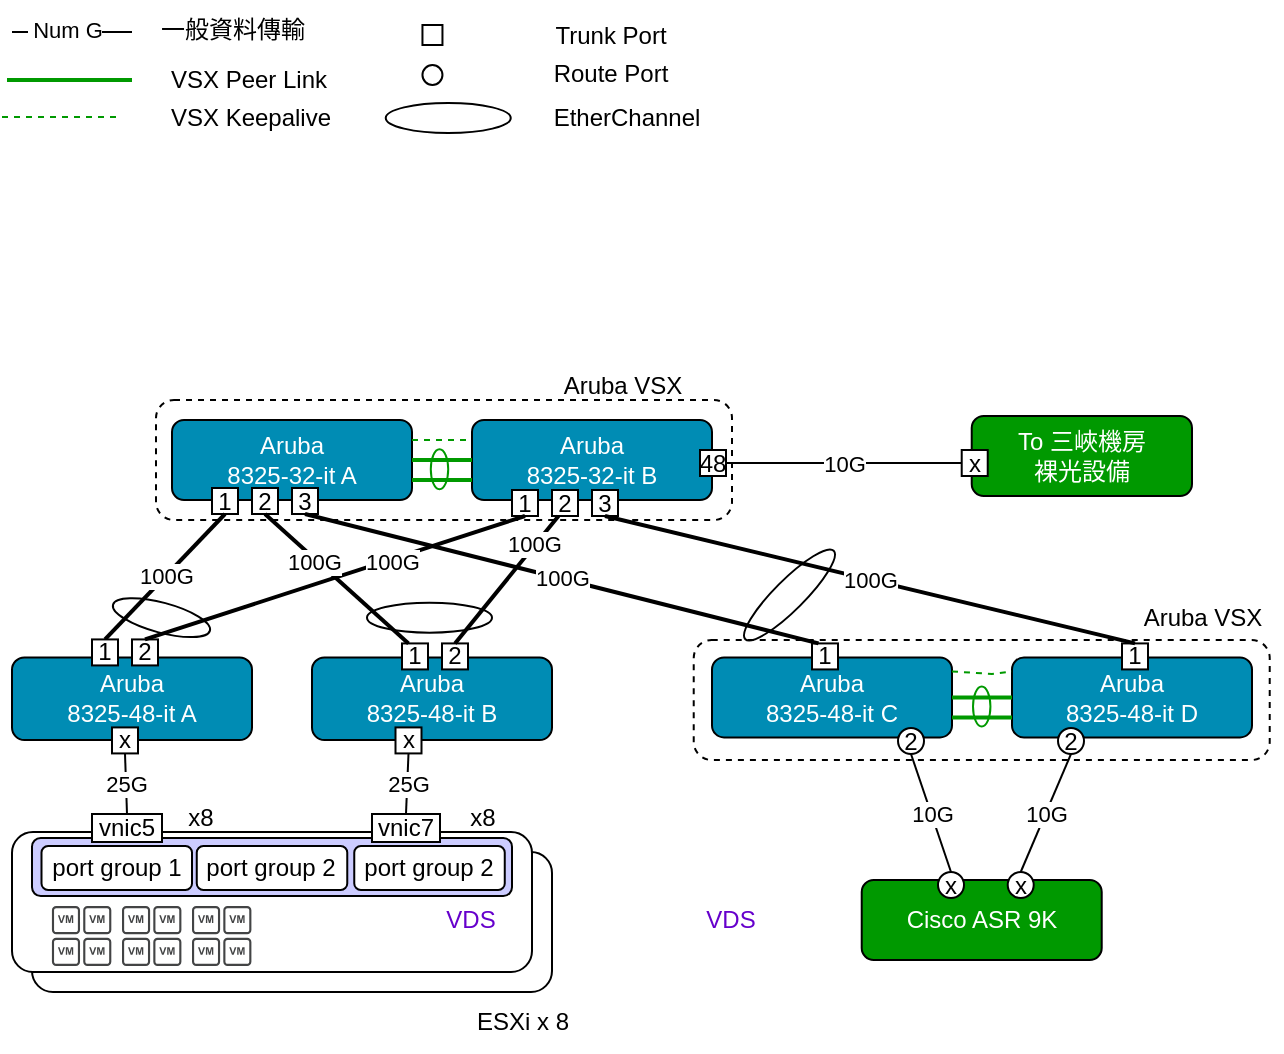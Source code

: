 <mxfile version="21.0.6" type="github" pages="4">
  <diagram name="科大機房接線圖" id="EnV_v2CRgRRoNaX9nsnr">
    <mxGraphModel dx="1233" dy="785" grid="1" gridSize="10" guides="1" tooltips="1" connect="1" arrows="1" fold="1" page="1" pageScale="1" pageWidth="1169" pageHeight="827" math="0" shadow="0">
      <root>
        <mxCell id="0" />
        <mxCell id="1" parent="0" />
        <mxCell id="QG3njpApabE2xOxbRWIo-63" value="" style="rounded=1;whiteSpace=wrap;html=1;dashed=1;" parent="1" vertex="1">
          <mxGeometry x="390.86" y="340" width="288" height="60" as="geometry" />
        </mxCell>
        <mxCell id="QG3njpApabE2xOxbRWIo-62" value="" style="rounded=1;whiteSpace=wrap;html=1;dashed=1;" parent="1" vertex="1">
          <mxGeometry x="122" y="220" width="288" height="60" as="geometry" />
        </mxCell>
        <mxCell id="T2MTODWsydNZWaB3jhXt-1" value="Aruba&lt;br&gt;8325-32-it A" style="rounded=1;whiteSpace=wrap;html=1;fontColor=#FFFFFF;fillColor=#008cb4;" parent="1" vertex="1">
          <mxGeometry x="130" y="230" width="120" height="40" as="geometry" />
        </mxCell>
        <mxCell id="T2MTODWsydNZWaB3jhXt-2" value="1" style="rounded=0;whiteSpace=wrap;html=1;" parent="1" vertex="1">
          <mxGeometry x="150" y="264" width="13" height="13" as="geometry" />
        </mxCell>
        <mxCell id="T2MTODWsydNZWaB3jhXt-4" value="2" style="rounded=0;whiteSpace=wrap;html=1;" parent="1" vertex="1">
          <mxGeometry x="170" y="264" width="13" height="13" as="geometry" />
        </mxCell>
        <mxCell id="T2MTODWsydNZWaB3jhXt-5" value="3" style="rounded=0;whiteSpace=wrap;html=1;" parent="1" vertex="1">
          <mxGeometry x="190" y="264" width="13" height="13" as="geometry" />
        </mxCell>
        <mxCell id="T2MTODWsydNZWaB3jhXt-6" value="Aruba&lt;br&gt;8325-32-it B" style="rounded=1;whiteSpace=wrap;html=1;fillColor=#008cb4;fontColor=#ffffff;" parent="1" vertex="1">
          <mxGeometry x="280" y="230" width="120" height="40" as="geometry" />
        </mxCell>
        <mxCell id="T2MTODWsydNZWaB3jhXt-7" value="1" style="rounded=0;whiteSpace=wrap;html=1;" parent="1" vertex="1">
          <mxGeometry x="300" y="265" width="13" height="13" as="geometry" />
        </mxCell>
        <mxCell id="T2MTODWsydNZWaB3jhXt-8" value="2" style="rounded=0;whiteSpace=wrap;html=1;" parent="1" vertex="1">
          <mxGeometry x="320" y="265" width="13" height="13" as="geometry" />
        </mxCell>
        <mxCell id="T2MTODWsydNZWaB3jhXt-9" value="3" style="rounded=0;whiteSpace=wrap;html=1;" parent="1" vertex="1">
          <mxGeometry x="340" y="265" width="13" height="13" as="geometry" />
        </mxCell>
        <mxCell id="T2MTODWsydNZWaB3jhXt-10" value="100G" style="endArrow=none;html=1;rounded=0;entryX=0.5;entryY=1;entryDx=0;entryDy=0;exitX=0.5;exitY=0;exitDx=0;exitDy=0;strokeWidth=2;" parent="1" source="T2MTODWsydNZWaB3jhXt-32" target="T2MTODWsydNZWaB3jhXt-2" edge="1">
          <mxGeometry width="50" height="50" relative="1" as="geometry">
            <mxPoint x="110" y="325" as="sourcePoint" />
            <mxPoint x="160" y="275" as="targetPoint" />
            <Array as="points" />
          </mxGeometry>
        </mxCell>
        <mxCell id="T2MTODWsydNZWaB3jhXt-15" value="" style="endArrow=none;html=1;rounded=0;exitX=1;exitY=0.75;exitDx=0;exitDy=0;entryX=0;entryY=0.75;entryDx=0;entryDy=0;strokeColor=#009900;strokeWidth=2;" parent="1" source="T2MTODWsydNZWaB3jhXt-1" target="T2MTODWsydNZWaB3jhXt-6" edge="1">
          <mxGeometry width="50" height="50" relative="1" as="geometry">
            <mxPoint x="310" y="430" as="sourcePoint" />
            <mxPoint x="360" y="380" as="targetPoint" />
          </mxGeometry>
        </mxCell>
        <mxCell id="T2MTODWsydNZWaB3jhXt-16" value="" style="endArrow=none;html=1;rounded=0;exitX=1;exitY=0.5;exitDx=0;exitDy=0;strokeColor=#009900;strokeWidth=2;" parent="1" source="T2MTODWsydNZWaB3jhXt-1" target="T2MTODWsydNZWaB3jhXt-6" edge="1">
          <mxGeometry width="50" height="50" relative="1" as="geometry">
            <mxPoint x="320" y="430" as="sourcePoint" />
            <mxPoint x="370" y="380" as="targetPoint" />
          </mxGeometry>
        </mxCell>
        <mxCell id="T2MTODWsydNZWaB3jhXt-17" value="" style="endArrow=none;dashed=1;html=1;rounded=0;exitX=1;exitY=0.25;exitDx=0;exitDy=0;entryX=0;entryY=0.25;entryDx=0;entryDy=0;strokeColor=#009900;" parent="1" source="T2MTODWsydNZWaB3jhXt-1" target="T2MTODWsydNZWaB3jhXt-6" edge="1">
          <mxGeometry width="50" height="50" relative="1" as="geometry">
            <mxPoint x="320" y="430" as="sourcePoint" />
            <mxPoint x="370" y="380" as="targetPoint" />
          </mxGeometry>
        </mxCell>
        <mxCell id="T2MTODWsydNZWaB3jhXt-20" value="Aruba&lt;br&gt;8325-48-it A" style="rounded=1;whiteSpace=wrap;html=1;fontColor=#FFFFFF;fillColor=#008cb4;" parent="1" vertex="1">
          <mxGeometry x="50" y="348.71" width="120" height="41.29" as="geometry" />
        </mxCell>
        <mxCell id="T2MTODWsydNZWaB3jhXt-24" value="Aruba&lt;br&gt;8325-48-it B" style="rounded=1;whiteSpace=wrap;html=1;fillColor=#008cb4;fontColor=#ffffff;" parent="1" vertex="1">
          <mxGeometry x="200" y="348.71" width="120" height="41.29" as="geometry" />
        </mxCell>
        <mxCell id="T2MTODWsydNZWaB3jhXt-32" value="1" style="rounded=0;whiteSpace=wrap;html=1;" parent="1" vertex="1">
          <mxGeometry x="90" y="339.71" width="13" height="13" as="geometry" />
        </mxCell>
        <mxCell id="T2MTODWsydNZWaB3jhXt-33" value="2" style="rounded=0;whiteSpace=wrap;html=1;" parent="1" vertex="1">
          <mxGeometry x="110" y="339.71" width="13" height="13" as="geometry" />
        </mxCell>
        <mxCell id="QG3njpApabE2xOxbRWIo-1" value="1" style="rounded=0;whiteSpace=wrap;html=1;" parent="1" vertex="1">
          <mxGeometry x="245" y="341.71" width="13" height="13" as="geometry" />
        </mxCell>
        <mxCell id="QG3njpApabE2xOxbRWIo-2" value="2" style="rounded=0;whiteSpace=wrap;html=1;" parent="1" vertex="1">
          <mxGeometry x="265" y="341.71" width="13" height="13" as="geometry" />
        </mxCell>
        <mxCell id="QG3njpApabE2xOxbRWIo-3" value="100G" style="endArrow=none;html=1;rounded=0;entryX=0.5;entryY=1;entryDx=0;entryDy=0;exitX=0.5;exitY=0;exitDx=0;exitDy=0;strokeWidth=2;" parent="1" source="T2MTODWsydNZWaB3jhXt-33" target="T2MTODWsydNZWaB3jhXt-7" edge="1">
          <mxGeometry x="0.295" width="50" height="50" relative="1" as="geometry">
            <mxPoint x="140" y="410" as="sourcePoint" />
            <mxPoint x="165" y="285" as="targetPoint" />
            <Array as="points" />
            <mxPoint y="1" as="offset" />
          </mxGeometry>
        </mxCell>
        <mxCell id="QG3njpApabE2xOxbRWIo-4" value="100G" style="endArrow=none;html=1;rounded=0;entryX=0.5;entryY=1;entryDx=0;entryDy=0;exitX=0.25;exitY=0;exitDx=0;exitDy=0;strokeWidth=2;" parent="1" source="QG3njpApabE2xOxbRWIo-1" target="T2MTODWsydNZWaB3jhXt-4" edge="1">
          <mxGeometry x="0.297" y="1" width="50" height="50" relative="1" as="geometry">
            <mxPoint x="140" y="436" as="sourcePoint" />
            <mxPoint x="175" y="295" as="targetPoint" />
            <Array as="points" />
            <mxPoint as="offset" />
          </mxGeometry>
        </mxCell>
        <mxCell id="QG3njpApabE2xOxbRWIo-5" value="100G" style="endArrow=none;html=1;rounded=0;entryX=0.25;entryY=1;entryDx=0;entryDy=0;exitX=0.5;exitY=0;exitDx=0;exitDy=0;strokeWidth=2;" parent="1" source="QG3njpApabE2xOxbRWIo-2" target="T2MTODWsydNZWaB3jhXt-8" edge="1">
          <mxGeometry x="0.553" y="1" width="50" height="50" relative="1" as="geometry">
            <mxPoint x="150" y="446" as="sourcePoint" />
            <mxPoint x="185" y="305" as="targetPoint" />
            <Array as="points" />
            <mxPoint as="offset" />
          </mxGeometry>
        </mxCell>
        <mxCell id="QG3njpApabE2xOxbRWIo-6" value="" style="ellipse;whiteSpace=wrap;html=1;rotation=15;fillColor=none;" parent="1" vertex="1">
          <mxGeometry x="99.66" y="321.32" width="50.17" height="15" as="geometry" />
        </mxCell>
        <mxCell id="QG3njpApabE2xOxbRWIo-8" value="" style="ellipse;whiteSpace=wrap;html=1;rotation=0;fillColor=none;" parent="1" vertex="1">
          <mxGeometry x="227.5" y="321.32" width="62.5" height="15" as="geometry" />
        </mxCell>
        <mxCell id="QG3njpApabE2xOxbRWIo-9" value="Aruba&lt;br&gt;8325-48-it C" style="rounded=1;whiteSpace=wrap;html=1;fontColor=#FFFFFF;fillColor=#008cb4;" parent="1" vertex="1">
          <mxGeometry x="400" y="348.71" width="120" height="40" as="geometry" />
        </mxCell>
        <mxCell id="QG3njpApabE2xOxbRWIo-13" value="Aruba&lt;br&gt;8325-48-it D" style="rounded=1;whiteSpace=wrap;html=1;fillColor=#008cb4;fontColor=#ffffff;" parent="1" vertex="1">
          <mxGeometry x="550" y="348.71" width="120" height="40" as="geometry" />
        </mxCell>
        <mxCell id="QG3njpApabE2xOxbRWIo-17" value="" style="endArrow=none;html=1;rounded=0;exitX=1;exitY=0.75;exitDx=0;exitDy=0;entryX=0;entryY=0.75;entryDx=0;entryDy=0;strokeColor=#009900;strokeWidth=2;" parent="1" source="QG3njpApabE2xOxbRWIo-9" target="QG3njpApabE2xOxbRWIo-13" edge="1">
          <mxGeometry width="50" height="50" relative="1" as="geometry">
            <mxPoint x="580" y="548.71" as="sourcePoint" />
            <mxPoint x="630" y="498.71" as="targetPoint" />
          </mxGeometry>
        </mxCell>
        <mxCell id="QG3njpApabE2xOxbRWIo-18" value="" style="endArrow=none;html=1;rounded=0;exitX=1;exitY=0.5;exitDx=0;exitDy=0;strokeColor=#009900;strokeWidth=2;" parent="1" source="QG3njpApabE2xOxbRWIo-9" target="QG3njpApabE2xOxbRWIo-13" edge="1">
          <mxGeometry width="50" height="50" relative="1" as="geometry">
            <mxPoint x="590" y="548.71" as="sourcePoint" />
            <mxPoint x="640" y="498.71" as="targetPoint" />
          </mxGeometry>
        </mxCell>
        <mxCell id="QG3njpApabE2xOxbRWIo-19" value="" style="endArrow=none;dashed=1;html=1;rounded=0;exitX=1;exitY=0.25;exitDx=0;exitDy=0;entryX=0;entryY=0.25;entryDx=0;entryDy=0;strokeColor=#009900;" parent="1" edge="1">
          <mxGeometry width="50" height="50" relative="1" as="geometry">
            <mxPoint x="520" y="355.71" as="sourcePoint" />
            <mxPoint x="550" y="355.71" as="targetPoint" />
            <Array as="points">
              <mxPoint x="540" y="357" />
            </Array>
          </mxGeometry>
        </mxCell>
        <mxCell id="QG3njpApabE2xOxbRWIo-20" value="" style="ellipse;whiteSpace=wrap;html=1;rotation=90;fillColor=none;strokeColor=#009900;" parent="1" vertex="1">
          <mxGeometry x="524.86" y="368.86" width="20" height="8.71" as="geometry" />
        </mxCell>
        <mxCell id="QG3njpApabE2xOxbRWIo-21" value="1" style="rounded=0;whiteSpace=wrap;html=1;" parent="1" vertex="1">
          <mxGeometry x="605" y="341.71" width="13" height="13" as="geometry" />
        </mxCell>
        <mxCell id="QG3njpApabE2xOxbRWIo-22" value="1" style="rounded=0;whiteSpace=wrap;html=1;" parent="1" vertex="1">
          <mxGeometry x="450" y="341.71" width="13" height="13" as="geometry" />
        </mxCell>
        <mxCell id="QG3njpApabE2xOxbRWIo-24" value="100G" style="endArrow=none;html=1;rounded=0;exitX=0.5;exitY=1;exitDx=0;exitDy=0;entryX=0.25;entryY=0;entryDx=0;entryDy=0;strokeWidth=2;" parent="1" source="T2MTODWsydNZWaB3jhXt-5" target="QG3njpApabE2xOxbRWIo-22" edge="1">
          <mxGeometry width="50" height="50" relative="1" as="geometry">
            <mxPoint x="360" y="430" as="sourcePoint" />
            <mxPoint x="410" y="380" as="targetPoint" />
          </mxGeometry>
        </mxCell>
        <mxCell id="QG3njpApabE2xOxbRWIo-25" value="100G" style="endArrow=none;html=1;rounded=0;entryX=0.5;entryY=1;entryDx=0;entryDy=0;exitX=0.5;exitY=0;exitDx=0;exitDy=0;strokeWidth=2;" parent="1" source="QG3njpApabE2xOxbRWIo-21" target="T2MTODWsydNZWaB3jhXt-9" edge="1">
          <mxGeometry width="50" height="50" relative="1" as="geometry">
            <mxPoint x="360" y="430" as="sourcePoint" />
            <mxPoint x="410" y="380" as="targetPoint" />
          </mxGeometry>
        </mxCell>
        <mxCell id="QG3njpApabE2xOxbRWIo-28" value="" style="ellipse;whiteSpace=wrap;html=1;rotation=-45;fillColor=none;" parent="1" vertex="1">
          <mxGeometry x="407.5" y="310" width="62.5" height="15" as="geometry" />
        </mxCell>
        <mxCell id="QG3njpApabE2xOxbRWIo-29" value="" style="rounded=1;whiteSpace=wrap;html=1;" parent="1" vertex="1">
          <mxGeometry x="60" y="446" width="260" height="70" as="geometry" />
        </mxCell>
        <mxCell id="QG3njpApabE2xOxbRWIo-30" value="" style="rounded=1;whiteSpace=wrap;html=1;" parent="1" vertex="1">
          <mxGeometry x="50" y="436" width="260" height="70" as="geometry" />
        </mxCell>
        <mxCell id="QG3njpApabE2xOxbRWIo-33" value="x" style="rounded=0;whiteSpace=wrap;html=1;" parent="1" vertex="1">
          <mxGeometry x="241.75" y="383.71" width="13" height="13" as="geometry" />
        </mxCell>
        <mxCell id="QG3njpApabE2xOxbRWIo-34" value="x" style="rounded=0;whiteSpace=wrap;html=1;" parent="1" vertex="1">
          <mxGeometry x="100" y="383.71" width="13" height="13" as="geometry" />
        </mxCell>
        <mxCell id="QG3njpApabE2xOxbRWIo-35" value="25G" style="endArrow=none;html=1;rounded=0;entryX=0.5;entryY=1;entryDx=0;entryDy=0;exitX=0.5;exitY=0;exitDx=0;exitDy=0;" parent="1" source="QG3njpApabE2xOxbRWIo-32" target="QG3njpApabE2xOxbRWIo-33" edge="1">
          <mxGeometry width="50" height="50" relative="1" as="geometry">
            <mxPoint x="270" y="420" as="sourcePoint" />
            <mxPoint x="320" y="370" as="targetPoint" />
          </mxGeometry>
        </mxCell>
        <mxCell id="QG3njpApabE2xOxbRWIo-36" value="25G" style="endArrow=none;html=1;rounded=0;entryX=0.5;entryY=1;entryDx=0;entryDy=0;exitX=0.5;exitY=0;exitDx=0;exitDy=0;" parent="1" edge="1" target="QG3njpApabE2xOxbRWIo-34" source="QG3njpApabE2xOxbRWIo-31">
          <mxGeometry x="0.015" width="50" height="50" relative="1" as="geometry">
            <mxPoint x="119.71" y="429.71" as="sourcePoint" />
            <mxPoint x="119.71" y="393.71" as="targetPoint" />
            <mxPoint as="offset" />
          </mxGeometry>
        </mxCell>
        <mxCell id="QG3njpApabE2xOxbRWIo-39" value="" style="rounded=1;whiteSpace=wrap;html=1;fillColor=#CCCCFF;" parent="1" vertex="1">
          <mxGeometry x="60" y="439" width="240" height="29" as="geometry" />
        </mxCell>
        <mxCell id="QG3njpApabE2xOxbRWIo-42" value="" style="ellipse;whiteSpace=wrap;html=1;rotation=90;fillColor=none;strokeColor=#009900;" parent="1" vertex="1">
          <mxGeometry x="253.75" y="250.29" width="20" height="8.71" as="geometry" />
        </mxCell>
        <mxCell id="QG3njpApabE2xOxbRWIo-44" value="port group 1" style="rounded=1;whiteSpace=wrap;html=1;" parent="1" vertex="1">
          <mxGeometry x="64.75" y="443" width="75.25" height="22" as="geometry" />
        </mxCell>
        <mxCell id="QG3njpApabE2xOxbRWIo-45" value="port group 2" style="rounded=1;whiteSpace=wrap;html=1;" parent="1" vertex="1">
          <mxGeometry x="142.38" y="443" width="75.25" height="22" as="geometry" />
        </mxCell>
        <mxCell id="QG3njpApabE2xOxbRWIo-46" value="port group 2" style="rounded=1;whiteSpace=wrap;html=1;" parent="1" vertex="1">
          <mxGeometry x="221.13" y="443" width="75.25" height="22" as="geometry" />
        </mxCell>
        <mxCell id="QG3njpApabE2xOxbRWIo-31" value="vnic5" style="rounded=0;whiteSpace=wrap;html=1;" parent="1" vertex="1">
          <mxGeometry x="90" y="427" width="35" height="14" as="geometry" />
        </mxCell>
        <mxCell id="QG3njpApabE2xOxbRWIo-32" value="vnic7" style="rounded=0;whiteSpace=wrap;html=1;" parent="1" vertex="1">
          <mxGeometry x="230" y="427" width="34" height="14" as="geometry" />
        </mxCell>
        <mxCell id="QG3njpApabE2xOxbRWIo-48" value="" style="sketch=0;pointerEvents=1;shadow=0;dashed=0;html=1;strokeColor=none;fillColor=#434445;aspect=fixed;labelPosition=center;verticalLabelPosition=bottom;verticalAlign=top;align=center;outlineConnect=0;shape=mxgraph.vvd.vm_group;" parent="1" vertex="1">
          <mxGeometry x="69.96" y="473" width="29.7" height="30" as="geometry" />
        </mxCell>
        <mxCell id="QG3njpApabE2xOxbRWIo-49" value="" style="sketch=0;pointerEvents=1;shadow=0;dashed=0;html=1;strokeColor=none;fillColor=#434445;aspect=fixed;labelPosition=center;verticalLabelPosition=bottom;verticalAlign=top;align=center;outlineConnect=0;shape=mxgraph.vvd.vm_group;" parent="1" vertex="1">
          <mxGeometry x="105" y="473" width="29.7" height="30" as="geometry" />
        </mxCell>
        <mxCell id="QG3njpApabE2xOxbRWIo-50" value="" style="sketch=0;pointerEvents=1;shadow=0;dashed=0;html=1;strokeColor=none;fillColor=#434445;aspect=fixed;labelPosition=center;verticalLabelPosition=bottom;verticalAlign=top;align=center;outlineConnect=0;shape=mxgraph.vvd.vm_group;" parent="1" vertex="1">
          <mxGeometry x="140" y="473" width="29.7" height="30" as="geometry" />
        </mxCell>
        <mxCell id="QG3njpApabE2xOxbRWIo-57" value="Cisco ASR 9K" style="rounded=1;whiteSpace=wrap;html=1;fontColor=#FFFFFF;fillColor=#009900;" parent="1" vertex="1">
          <mxGeometry x="474.86" y="460" width="120" height="40" as="geometry" />
        </mxCell>
        <mxCell id="QG3njpApabE2xOxbRWIo-69" value="To 三峽機房&lt;br&gt;裸光設備" style="rounded=1;whiteSpace=wrap;html=1;fontColor=#FFFFFF;fillColor=#009900;" parent="1" vertex="1">
          <mxGeometry x="529.86" y="228" width="110.14" height="40" as="geometry" />
        </mxCell>
        <mxCell id="QG3njpApabE2xOxbRWIo-70" value="48" style="rounded=0;whiteSpace=wrap;html=1;" parent="1" vertex="1">
          <mxGeometry x="394" y="245" width="13" height="13" as="geometry" />
        </mxCell>
        <mxCell id="QG3njpApabE2xOxbRWIo-71" value="x" style="rounded=0;whiteSpace=wrap;html=1;" parent="1" vertex="1">
          <mxGeometry x="524.86" y="245" width="13" height="13" as="geometry" />
        </mxCell>
        <mxCell id="QG3njpApabE2xOxbRWIo-72" value="10G" style="endArrow=none;html=1;rounded=0;entryX=1;entryY=0.5;entryDx=0;entryDy=0;exitX=0;exitY=0.5;exitDx=0;exitDy=0;" parent="1" source="QG3njpApabE2xOxbRWIo-71" target="QG3njpApabE2xOxbRWIo-70" edge="1">
          <mxGeometry width="50" height="50" relative="1" as="geometry">
            <mxPoint x="250" y="320" as="sourcePoint" />
            <mxPoint x="300" y="270" as="targetPoint" />
          </mxGeometry>
        </mxCell>
        <mxCell id="A4Iwmnf6_axXiIFtWJAd-1" value="" style="endArrow=none;html=1;rounded=0;" parent="1" edge="1">
          <mxGeometry x="-70" y="245" width="50" height="50" relative="1" as="geometry">
            <mxPoint x="50" y="36" as="sourcePoint" />
            <mxPoint x="90" y="36" as="targetPoint" />
            <Array as="points">
              <mxPoint x="110" y="36" />
            </Array>
          </mxGeometry>
        </mxCell>
        <mxCell id="A4Iwmnf6_axXiIFtWJAd-2" value="&amp;nbsp;Num G" style="edgeLabel;html=1;align=center;verticalAlign=middle;resizable=0;points=[];" parent="A4Iwmnf6_axXiIFtWJAd-1" connectable="0" vertex="1">
          <mxGeometry x="0.163" y="1" relative="1" as="geometry">
            <mxPoint x="-21" as="offset" />
          </mxGeometry>
        </mxCell>
        <mxCell id="A4Iwmnf6_axXiIFtWJAd-3" value="" style="endArrow=none;dashed=1;html=1;rounded=0;strokeColor=#009900;" parent="1" edge="1">
          <mxGeometry width="50" height="50" relative="1" as="geometry">
            <mxPoint x="45" y="78.5" as="sourcePoint" />
            <mxPoint x="105" y="78.5" as="targetPoint" />
            <Array as="points">
              <mxPoint x="85" y="78.5" />
            </Array>
          </mxGeometry>
        </mxCell>
        <mxCell id="A4Iwmnf6_axXiIFtWJAd-4" value="" style="rounded=0;whiteSpace=wrap;html=1;" parent="1" vertex="1">
          <mxGeometry x="255.23" y="32.5" width="10" height="10" as="geometry" />
        </mxCell>
        <mxCell id="A4Iwmnf6_axXiIFtWJAd-5" value="" style="ellipse;whiteSpace=wrap;html=1;aspect=fixed;" parent="1" vertex="1">
          <mxGeometry x="255.23" y="52.5" width="10" height="10" as="geometry" />
        </mxCell>
        <mxCell id="A4Iwmnf6_axXiIFtWJAd-6" value="一般資料傳輸" style="text;html=1;align=center;verticalAlign=middle;resizable=0;points=[];autosize=1;strokeColor=none;fillColor=none;" parent="1" vertex="1">
          <mxGeometry x="110" y="20" width="100" height="30" as="geometry" />
        </mxCell>
        <mxCell id="A4Iwmnf6_axXiIFtWJAd-7" value="VSX Keepalive" style="text;html=1;align=center;verticalAlign=middle;resizable=0;points=[];autosize=1;strokeColor=none;fillColor=none;" parent="1" vertex="1">
          <mxGeometry x="119" y="64" width="100" height="30" as="geometry" />
        </mxCell>
        <mxCell id="A4Iwmnf6_axXiIFtWJAd-8" value="Trunk Port" style="text;html=1;align=center;verticalAlign=middle;resizable=0;points=[];autosize=1;strokeColor=none;fillColor=none;" parent="1" vertex="1">
          <mxGeometry x="309.33" y="22.5" width="80" height="30" as="geometry" />
        </mxCell>
        <mxCell id="A4Iwmnf6_axXiIFtWJAd-9" value="Route Port" style="text;html=1;align=center;verticalAlign=middle;resizable=0;points=[];autosize=1;strokeColor=none;fillColor=none;" parent="1" vertex="1">
          <mxGeometry x="309.37" y="41.5" width="80" height="30" as="geometry" />
        </mxCell>
        <mxCell id="A4Iwmnf6_axXiIFtWJAd-10" value="" style="ellipse;whiteSpace=wrap;html=1;rotation=0;fillColor=none;" parent="1" vertex="1">
          <mxGeometry x="236.87" y="71.5" width="62.5" height="15" as="geometry" />
        </mxCell>
        <mxCell id="A4Iwmnf6_axXiIFtWJAd-11" value="EtherChannel" style="text;html=1;align=center;verticalAlign=middle;resizable=0;points=[];autosize=1;strokeColor=none;fillColor=none;" parent="1" vertex="1">
          <mxGeometry x="307" y="64" width="100" height="30" as="geometry" />
        </mxCell>
        <mxCell id="A4Iwmnf6_axXiIFtWJAd-12" value="" style="endArrow=none;html=1;rounded=0;exitX=1;exitY=0.75;exitDx=0;exitDy=0;strokeColor=#009900;strokeWidth=2;" parent="1" edge="1">
          <mxGeometry width="50" height="50" relative="1" as="geometry">
            <mxPoint x="47.5" y="60" as="sourcePoint" />
            <mxPoint x="110" y="60" as="targetPoint" />
          </mxGeometry>
        </mxCell>
        <mxCell id="A4Iwmnf6_axXiIFtWJAd-13" value="VSX Peer Link" style="text;html=1;align=center;verticalAlign=middle;resizable=0;points=[];autosize=1;strokeColor=none;fillColor=none;" parent="1" vertex="1">
          <mxGeometry x="117.63" y="45" width="100" height="30" as="geometry" />
        </mxCell>
        <mxCell id="TJa9ObyF46NKCLbVQbv8-9" value="10G" style="endArrow=none;html=1;rounded=0;entryX=0.5;entryY=1;entryDx=0;entryDy=0;exitX=0.5;exitY=0;exitDx=0;exitDy=0;" parent="1" source="TJa9ObyF46NKCLbVQbv8-16" target="TJa9ObyF46NKCLbVQbv8-13" edge="1">
          <mxGeometry width="50" height="50" relative="1" as="geometry">
            <mxPoint x="518" y="456" as="sourcePoint" />
            <mxPoint x="498" y="394.71" as="targetPoint" />
          </mxGeometry>
        </mxCell>
        <mxCell id="TJa9ObyF46NKCLbVQbv8-11" value="10G" style="endArrow=none;html=1;rounded=0;entryX=0.5;entryY=1;entryDx=0;entryDy=0;exitX=0.5;exitY=0;exitDx=0;exitDy=0;" parent="1" source="TJa9ObyF46NKCLbVQbv8-15" target="TJa9ObyF46NKCLbVQbv8-14" edge="1">
          <mxGeometry width="50" height="50" relative="1" as="geometry">
            <mxPoint x="555.36" y="456" as="sourcePoint" />
            <mxPoint x="578" y="394.71" as="targetPoint" />
            <Array as="points" />
          </mxGeometry>
        </mxCell>
        <mxCell id="TJa9ObyF46NKCLbVQbv8-13" value="2" style="ellipse;whiteSpace=wrap;html=1;aspect=fixed;" parent="1" vertex="1">
          <mxGeometry x="493" y="384" width="13" height="13" as="geometry" />
        </mxCell>
        <mxCell id="TJa9ObyF46NKCLbVQbv8-14" value="2" style="ellipse;whiteSpace=wrap;html=1;aspect=fixed;" parent="1" vertex="1">
          <mxGeometry x="573" y="384" width="13" height="13" as="geometry" />
        </mxCell>
        <mxCell id="TJa9ObyF46NKCLbVQbv8-15" value="x" style="ellipse;whiteSpace=wrap;html=1;aspect=fixed;" parent="1" vertex="1">
          <mxGeometry x="547.86" y="456" width="13" height="13" as="geometry" />
        </mxCell>
        <mxCell id="TJa9ObyF46NKCLbVQbv8-16" value="x" style="ellipse;whiteSpace=wrap;html=1;aspect=fixed;" parent="1" vertex="1">
          <mxGeometry x="513" y="456" width="13" height="13" as="geometry" />
        </mxCell>
        <mxCell id="zAIdRJSZyfyUdcmR4cfs-1" value="Aruba VSX" style="text;html=1;align=center;verticalAlign=middle;resizable=0;points=[];autosize=1;strokeColor=none;fillColor=none;" parent="1" vertex="1">
          <mxGeometry x="315" y="198" width="80" height="30" as="geometry" />
        </mxCell>
        <mxCell id="uByfiZmkYGRaIA5idJrm-1" value="VDS" style="text;html=1;align=center;verticalAlign=middle;resizable=0;points=[];autosize=1;strokeColor=none;fillColor=none;fontColor=#6600CC;" parent="1" vertex="1">
          <mxGeometry x="253.75" y="465" width="50" height="30" as="geometry" />
        </mxCell>
        <mxCell id="ZJsjInbWywy7-gWTLOyl-1" value="ESXi x 8" style="text;html=1;align=center;verticalAlign=middle;resizable=0;points=[];autosize=1;strokeColor=none;fillColor=none;" parent="1" vertex="1">
          <mxGeometry x="270" y="516" width="70" height="30" as="geometry" />
        </mxCell>
        <mxCell id="ZJsjInbWywy7-gWTLOyl-2" value="x8" style="text;html=1;align=center;verticalAlign=middle;resizable=0;points=[];autosize=1;strokeColor=none;fillColor=none;" parent="1" vertex="1">
          <mxGeometry x="265" y="414" width="40" height="30" as="geometry" />
        </mxCell>
        <mxCell id="ZJsjInbWywy7-gWTLOyl-3" value="x8" style="text;html=1;align=center;verticalAlign=middle;resizable=0;points=[];autosize=1;strokeColor=none;fillColor=none;" parent="1" vertex="1">
          <mxGeometry x="124" y="414" width="40" height="30" as="geometry" />
        </mxCell>
        <mxCell id="ZJsjInbWywy7-gWTLOyl-4" value="VDS" style="text;html=1;align=center;verticalAlign=middle;resizable=0;points=[];autosize=1;strokeColor=none;fillColor=none;fontColor=#6600CC;" parent="1" vertex="1">
          <mxGeometry x="383.75" y="465" width="50" height="30" as="geometry" />
        </mxCell>
        <mxCell id="Nh7xDwAi6Snu_6WPz6qH-1" value="Aruba VSX" style="text;html=1;align=center;verticalAlign=middle;resizable=0;points=[];autosize=1;strokeColor=none;fillColor=none;" vertex="1" parent="1">
          <mxGeometry x="605" y="313.82" width="80" height="30" as="geometry" />
        </mxCell>
      </root>
    </mxGraphModel>
  </diagram>
  <diagram name="三峽機房接線圖" id="ZEImUiRAl7oIBB_7mjGJ">
    <mxGraphModel dx="1233" dy="785" grid="1" gridSize="10" guides="1" tooltips="1" connect="1" arrows="1" fold="1" page="1" pageScale="1" pageWidth="1169" pageHeight="827" math="0" shadow="0">
      <root>
        <mxCell id="iViBKFCJ-qyeUVXYmt5q-0" />
        <mxCell id="iViBKFCJ-qyeUVXYmt5q-1" parent="iViBKFCJ-qyeUVXYmt5q-0" />
        <mxCell id="iViBKFCJ-qyeUVXYmt5q-2" value="" style="rounded=1;whiteSpace=wrap;html=1;dashed=1;" parent="iViBKFCJ-qyeUVXYmt5q-1" vertex="1">
          <mxGeometry x="520.86" y="340" width="288" height="60" as="geometry" />
        </mxCell>
        <mxCell id="iViBKFCJ-qyeUVXYmt5q-3" value="" style="rounded=1;whiteSpace=wrap;html=1;dashed=1;" parent="iViBKFCJ-qyeUVXYmt5q-1" vertex="1">
          <mxGeometry x="252" y="220" width="288" height="60" as="geometry" />
        </mxCell>
        <mxCell id="iViBKFCJ-qyeUVXYmt5q-4" value="Aruba&lt;br&gt;8325-32-it A" style="rounded=1;whiteSpace=wrap;html=1;fontColor=#FFFFFF;fillColor=#008cb4;" parent="iViBKFCJ-qyeUVXYmt5q-1" vertex="1">
          <mxGeometry x="260" y="230" width="120" height="40" as="geometry" />
        </mxCell>
        <mxCell id="iViBKFCJ-qyeUVXYmt5q-5" value="1" style="rounded=0;whiteSpace=wrap;html=1;" parent="iViBKFCJ-qyeUVXYmt5q-1" vertex="1">
          <mxGeometry x="280" y="265" width="13" height="13" as="geometry" />
        </mxCell>
        <mxCell id="iViBKFCJ-qyeUVXYmt5q-6" value="2" style="rounded=0;whiteSpace=wrap;html=1;" parent="iViBKFCJ-qyeUVXYmt5q-1" vertex="1">
          <mxGeometry x="300" y="265" width="13" height="13" as="geometry" />
        </mxCell>
        <mxCell id="iViBKFCJ-qyeUVXYmt5q-7" value="3" style="rounded=0;whiteSpace=wrap;html=1;" parent="iViBKFCJ-qyeUVXYmt5q-1" vertex="1">
          <mxGeometry x="320" y="265" width="13" height="13" as="geometry" />
        </mxCell>
        <mxCell id="iViBKFCJ-qyeUVXYmt5q-8" value="Aruba&lt;br&gt;8325-32-it B" style="rounded=1;whiteSpace=wrap;html=1;fillColor=#008cb4;fontColor=#ffffff;" parent="iViBKFCJ-qyeUVXYmt5q-1" vertex="1">
          <mxGeometry x="410" y="230" width="120" height="40" as="geometry" />
        </mxCell>
        <mxCell id="iViBKFCJ-qyeUVXYmt5q-9" value="1" style="rounded=0;whiteSpace=wrap;html=1;" parent="iViBKFCJ-qyeUVXYmt5q-1" vertex="1">
          <mxGeometry x="430" y="265" width="13" height="13" as="geometry" />
        </mxCell>
        <mxCell id="iViBKFCJ-qyeUVXYmt5q-10" value="2" style="rounded=0;whiteSpace=wrap;html=1;" parent="iViBKFCJ-qyeUVXYmt5q-1" vertex="1">
          <mxGeometry x="450" y="265" width="13" height="13" as="geometry" />
        </mxCell>
        <mxCell id="iViBKFCJ-qyeUVXYmt5q-11" value="3" style="rounded=0;whiteSpace=wrap;html=1;" parent="iViBKFCJ-qyeUVXYmt5q-1" vertex="1">
          <mxGeometry x="470" y="265" width="13" height="13" as="geometry" />
        </mxCell>
        <mxCell id="iViBKFCJ-qyeUVXYmt5q-12" value="100G" style="endArrow=none;html=1;rounded=0;entryX=0.5;entryY=1;entryDx=0;entryDy=0;exitX=0.5;exitY=0;exitDx=0;exitDy=0;strokeWidth=2;" parent="iViBKFCJ-qyeUVXYmt5q-1" source="iViBKFCJ-qyeUVXYmt5q-18" target="iViBKFCJ-qyeUVXYmt5q-5" edge="1">
          <mxGeometry width="50" height="50" relative="1" as="geometry">
            <mxPoint x="240" y="325" as="sourcePoint" />
            <mxPoint x="290" y="275" as="targetPoint" />
            <Array as="points" />
          </mxGeometry>
        </mxCell>
        <mxCell id="iViBKFCJ-qyeUVXYmt5q-13" value="" style="endArrow=none;html=1;rounded=0;exitX=1;exitY=0.75;exitDx=0;exitDy=0;entryX=0;entryY=0.75;entryDx=0;entryDy=0;strokeColor=#009900;strokeWidth=2;" parent="iViBKFCJ-qyeUVXYmt5q-1" source="iViBKFCJ-qyeUVXYmt5q-4" target="iViBKFCJ-qyeUVXYmt5q-8" edge="1">
          <mxGeometry width="50" height="50" relative="1" as="geometry">
            <mxPoint x="440" y="430" as="sourcePoint" />
            <mxPoint x="490" y="380" as="targetPoint" />
          </mxGeometry>
        </mxCell>
        <mxCell id="iViBKFCJ-qyeUVXYmt5q-14" value="" style="endArrow=none;html=1;rounded=0;exitX=1;exitY=0.5;exitDx=0;exitDy=0;strokeColor=#009900;strokeWidth=2;" parent="iViBKFCJ-qyeUVXYmt5q-1" source="iViBKFCJ-qyeUVXYmt5q-4" target="iViBKFCJ-qyeUVXYmt5q-8" edge="1">
          <mxGeometry width="50" height="50" relative="1" as="geometry">
            <mxPoint x="450" y="430" as="sourcePoint" />
            <mxPoint x="500" y="380" as="targetPoint" />
          </mxGeometry>
        </mxCell>
        <mxCell id="iViBKFCJ-qyeUVXYmt5q-15" value="" style="endArrow=none;dashed=1;html=1;rounded=0;exitX=1;exitY=0.25;exitDx=0;exitDy=0;strokeColor=#009900;" parent="iViBKFCJ-qyeUVXYmt5q-1" source="iViBKFCJ-qyeUVXYmt5q-4" edge="1">
          <mxGeometry width="50" height="50" relative="1" as="geometry">
            <mxPoint x="450" y="430" as="sourcePoint" />
            <mxPoint x="410" y="240" as="targetPoint" />
          </mxGeometry>
        </mxCell>
        <mxCell id="iViBKFCJ-qyeUVXYmt5q-16" value="Aruba&lt;br&gt;8325-48-it A" style="rounded=1;whiteSpace=wrap;html=1;fontColor=#FFFFFF;fillColor=#008cb4;" parent="iViBKFCJ-qyeUVXYmt5q-1" vertex="1">
          <mxGeometry x="180" y="348.71" width="120" height="41.29" as="geometry" />
        </mxCell>
        <mxCell id="iViBKFCJ-qyeUVXYmt5q-17" value="Aruba&lt;br&gt;8325-48-it B" style="rounded=1;whiteSpace=wrap;html=1;fillColor=#008cb4;fontColor=#ffffff;" parent="iViBKFCJ-qyeUVXYmt5q-1" vertex="1">
          <mxGeometry x="330" y="348.71" width="120" height="41.29" as="geometry" />
        </mxCell>
        <mxCell id="iViBKFCJ-qyeUVXYmt5q-18" value="1" style="rounded=0;whiteSpace=wrap;html=1;" parent="iViBKFCJ-qyeUVXYmt5q-1" vertex="1">
          <mxGeometry x="225" y="344.71" width="13" height="13" as="geometry" />
        </mxCell>
        <mxCell id="iViBKFCJ-qyeUVXYmt5q-19" value="2" style="rounded=0;whiteSpace=wrap;html=1;" parent="iViBKFCJ-qyeUVXYmt5q-1" vertex="1">
          <mxGeometry x="245" y="344.71" width="13" height="13" as="geometry" />
        </mxCell>
        <mxCell id="iViBKFCJ-qyeUVXYmt5q-20" value="1" style="rounded=0;whiteSpace=wrap;html=1;" parent="iViBKFCJ-qyeUVXYmt5q-1" vertex="1">
          <mxGeometry x="375" y="344.71" width="13" height="13" as="geometry" />
        </mxCell>
        <mxCell id="iViBKFCJ-qyeUVXYmt5q-21" value="2" style="rounded=0;whiteSpace=wrap;html=1;" parent="iViBKFCJ-qyeUVXYmt5q-1" vertex="1">
          <mxGeometry x="395" y="344.71" width="13" height="13" as="geometry" />
        </mxCell>
        <mxCell id="iViBKFCJ-qyeUVXYmt5q-22" value="100G" style="endArrow=none;html=1;rounded=0;entryX=0.5;entryY=1;entryDx=0;entryDy=0;exitX=0.5;exitY=0;exitDx=0;exitDy=0;strokeWidth=2;" parent="iViBKFCJ-qyeUVXYmt5q-1" source="iViBKFCJ-qyeUVXYmt5q-19" target="iViBKFCJ-qyeUVXYmt5q-9" edge="1">
          <mxGeometry x="0.295" width="50" height="50" relative="1" as="geometry">
            <mxPoint x="270" y="410" as="sourcePoint" />
            <mxPoint x="295" y="285" as="targetPoint" />
            <Array as="points" />
            <mxPoint y="1" as="offset" />
          </mxGeometry>
        </mxCell>
        <mxCell id="iViBKFCJ-qyeUVXYmt5q-23" value="100G" style="endArrow=none;html=1;rounded=0;entryX=0.5;entryY=1;entryDx=0;entryDy=0;exitX=0.25;exitY=0;exitDx=0;exitDy=0;strokeWidth=2;" parent="iViBKFCJ-qyeUVXYmt5q-1" source="iViBKFCJ-qyeUVXYmt5q-20" target="iViBKFCJ-qyeUVXYmt5q-6" edge="1">
          <mxGeometry x="0.297" y="1" width="50" height="50" relative="1" as="geometry">
            <mxPoint x="270" y="436" as="sourcePoint" />
            <mxPoint x="305" y="295" as="targetPoint" />
            <Array as="points" />
            <mxPoint as="offset" />
          </mxGeometry>
        </mxCell>
        <mxCell id="iViBKFCJ-qyeUVXYmt5q-24" value="100G" style="endArrow=none;html=1;rounded=0;entryX=0.25;entryY=1;entryDx=0;entryDy=0;exitX=0.5;exitY=0;exitDx=0;exitDy=0;strokeWidth=2;" parent="iViBKFCJ-qyeUVXYmt5q-1" source="iViBKFCJ-qyeUVXYmt5q-21" target="iViBKFCJ-qyeUVXYmt5q-10" edge="1">
          <mxGeometry x="-0.089" y="5" width="50" height="50" relative="1" as="geometry">
            <mxPoint x="280" y="446" as="sourcePoint" />
            <mxPoint x="315" y="305" as="targetPoint" />
            <Array as="points" />
            <mxPoint as="offset" />
          </mxGeometry>
        </mxCell>
        <mxCell id="iViBKFCJ-qyeUVXYmt5q-25" value="" style="ellipse;whiteSpace=wrap;html=1;rotation=15;fillColor=none;" parent="iViBKFCJ-qyeUVXYmt5q-1" vertex="1">
          <mxGeometry x="229.66" y="321.32" width="50.17" height="15" as="geometry" />
        </mxCell>
        <mxCell id="iViBKFCJ-qyeUVXYmt5q-26" value="" style="ellipse;whiteSpace=wrap;html=1;rotation=0;fillColor=none;" parent="iViBKFCJ-qyeUVXYmt5q-1" vertex="1">
          <mxGeometry x="357.5" y="321.32" width="62.5" height="15" as="geometry" />
        </mxCell>
        <mxCell id="iViBKFCJ-qyeUVXYmt5q-27" value="Aruba&lt;br&gt;8325-48-it C" style="rounded=1;whiteSpace=wrap;html=1;fontColor=#FFFFFF;fillColor=#008cb4;" parent="iViBKFCJ-qyeUVXYmt5q-1" vertex="1">
          <mxGeometry x="530" y="348.71" width="120" height="40" as="geometry" />
        </mxCell>
        <mxCell id="iViBKFCJ-qyeUVXYmt5q-28" value="Aruba&lt;br&gt;8325-48-it D" style="rounded=1;whiteSpace=wrap;html=1;fillColor=#008cb4;fontColor=#ffffff;" parent="iViBKFCJ-qyeUVXYmt5q-1" vertex="1">
          <mxGeometry x="680" y="348.71" width="120" height="40" as="geometry" />
        </mxCell>
        <mxCell id="iViBKFCJ-qyeUVXYmt5q-29" value="" style="endArrow=none;html=1;rounded=0;exitX=1;exitY=0.75;exitDx=0;exitDy=0;entryX=0;entryY=0.75;entryDx=0;entryDy=0;strokeColor=#009900;strokeWidth=2;" parent="iViBKFCJ-qyeUVXYmt5q-1" source="iViBKFCJ-qyeUVXYmt5q-27" target="iViBKFCJ-qyeUVXYmt5q-28" edge="1">
          <mxGeometry width="50" height="50" relative="1" as="geometry">
            <mxPoint x="710" y="548.71" as="sourcePoint" />
            <mxPoint x="760" y="498.71" as="targetPoint" />
          </mxGeometry>
        </mxCell>
        <mxCell id="iViBKFCJ-qyeUVXYmt5q-30" value="" style="endArrow=none;html=1;rounded=0;exitX=1;exitY=0.5;exitDx=0;exitDy=0;strokeColor=#009900;strokeWidth=2;" parent="iViBKFCJ-qyeUVXYmt5q-1" source="iViBKFCJ-qyeUVXYmt5q-27" target="iViBKFCJ-qyeUVXYmt5q-28" edge="1">
          <mxGeometry width="50" height="50" relative="1" as="geometry">
            <mxPoint x="720" y="548.71" as="sourcePoint" />
            <mxPoint x="770" y="498.71" as="targetPoint" />
          </mxGeometry>
        </mxCell>
        <mxCell id="iViBKFCJ-qyeUVXYmt5q-31" value="" style="endArrow=none;dashed=1;html=1;rounded=0;exitX=1;exitY=0.25;exitDx=0;exitDy=0;entryX=0;entryY=0.25;entryDx=0;entryDy=0;strokeColor=#009900;" parent="iViBKFCJ-qyeUVXYmt5q-1" source="iViBKFCJ-qyeUVXYmt5q-27" target="iViBKFCJ-qyeUVXYmt5q-28" edge="1">
          <mxGeometry width="50" height="50" relative="1" as="geometry">
            <mxPoint x="720" y="548.71" as="sourcePoint" />
            <mxPoint x="770" y="498.71" as="targetPoint" />
          </mxGeometry>
        </mxCell>
        <mxCell id="iViBKFCJ-qyeUVXYmt5q-32" value="" style="ellipse;whiteSpace=wrap;html=1;rotation=90;fillColor=none;strokeColor=#009900;" parent="iViBKFCJ-qyeUVXYmt5q-1" vertex="1">
          <mxGeometry x="654.86" y="368.86" width="20" height="8.71" as="geometry" />
        </mxCell>
        <mxCell id="iViBKFCJ-qyeUVXYmt5q-33" value="1" style="rounded=0;whiteSpace=wrap;html=1;" parent="iViBKFCJ-qyeUVXYmt5q-1" vertex="1">
          <mxGeometry x="735" y="344.71" width="13" height="13" as="geometry" />
        </mxCell>
        <mxCell id="iViBKFCJ-qyeUVXYmt5q-34" value="1" style="rounded=0;whiteSpace=wrap;html=1;" parent="iViBKFCJ-qyeUVXYmt5q-1" vertex="1">
          <mxGeometry x="580" y="344.71" width="13" height="13" as="geometry" />
        </mxCell>
        <mxCell id="iViBKFCJ-qyeUVXYmt5q-35" value="100G" style="endArrow=none;html=1;rounded=0;exitX=0.5;exitY=1;exitDx=0;exitDy=0;entryX=0.25;entryY=0;entryDx=0;entryDy=0;strokeWidth=2;" parent="iViBKFCJ-qyeUVXYmt5q-1" source="iViBKFCJ-qyeUVXYmt5q-7" target="iViBKFCJ-qyeUVXYmt5q-34" edge="1">
          <mxGeometry x="0.21" y="-3" width="50" height="50" relative="1" as="geometry">
            <mxPoint x="490" y="430" as="sourcePoint" />
            <mxPoint x="540" y="380" as="targetPoint" />
            <mxPoint as="offset" />
          </mxGeometry>
        </mxCell>
        <mxCell id="iViBKFCJ-qyeUVXYmt5q-37" value="100G" style="endArrow=none;html=1;rounded=0;entryX=0.5;entryY=1;entryDx=0;entryDy=0;exitX=0.5;exitY=0;exitDx=0;exitDy=0;strokeWidth=2;" parent="iViBKFCJ-qyeUVXYmt5q-1" source="iViBKFCJ-qyeUVXYmt5q-33" target="iViBKFCJ-qyeUVXYmt5q-11" edge="1">
          <mxGeometry width="50" height="50" relative="1" as="geometry">
            <mxPoint x="490" y="430" as="sourcePoint" />
            <mxPoint x="540" y="380" as="targetPoint" />
          </mxGeometry>
        </mxCell>
        <mxCell id="iViBKFCJ-qyeUVXYmt5q-39" value="" style="ellipse;whiteSpace=wrap;html=1;rotation=-45;fillColor=none;" parent="iViBKFCJ-qyeUVXYmt5q-1" vertex="1">
          <mxGeometry x="517.5" y="306.32" width="62.5" height="15" as="geometry" />
        </mxCell>
        <mxCell id="iViBKFCJ-qyeUVXYmt5q-40" value="" style="rounded=1;whiteSpace=wrap;html=1;" parent="iViBKFCJ-qyeUVXYmt5q-1" vertex="1">
          <mxGeometry x="190" y="446" width="260" height="70" as="geometry" />
        </mxCell>
        <mxCell id="iViBKFCJ-qyeUVXYmt5q-41" value="" style="rounded=1;whiteSpace=wrap;html=1;" parent="iViBKFCJ-qyeUVXYmt5q-1" vertex="1">
          <mxGeometry x="180" y="436" width="260" height="70" as="geometry" />
        </mxCell>
        <mxCell id="iViBKFCJ-qyeUVXYmt5q-42" value="x" style="rounded=0;whiteSpace=wrap;html=1;" parent="iViBKFCJ-qyeUVXYmt5q-1" vertex="1">
          <mxGeometry x="370.75" y="383.71" width="13" height="13" as="geometry" />
        </mxCell>
        <mxCell id="iViBKFCJ-qyeUVXYmt5q-43" value="x" style="rounded=0;whiteSpace=wrap;html=1;" parent="iViBKFCJ-qyeUVXYmt5q-1" vertex="1">
          <mxGeometry x="234" y="383.71" width="13" height="13" as="geometry" />
        </mxCell>
        <mxCell id="iViBKFCJ-qyeUVXYmt5q-44" value="25G" style="endArrow=none;html=1;rounded=0;entryX=0.5;entryY=1;entryDx=0;entryDy=0;exitX=0.5;exitY=0;exitDx=0;exitDy=0;" parent="iViBKFCJ-qyeUVXYmt5q-1" source="iViBKFCJ-qyeUVXYmt5q-54" target="iViBKFCJ-qyeUVXYmt5q-42" edge="1">
          <mxGeometry width="50" height="50" relative="1" as="geometry">
            <mxPoint x="400" y="420" as="sourcePoint" />
            <mxPoint x="450" y="370" as="targetPoint" />
          </mxGeometry>
        </mxCell>
        <mxCell id="iViBKFCJ-qyeUVXYmt5q-46" value="25G" style="endArrow=none;html=1;rounded=0;entryX=0.5;entryY=1;entryDx=0;entryDy=0;" parent="iViBKFCJ-qyeUVXYmt5q-1" edge="1" target="iViBKFCJ-qyeUVXYmt5q-43">
          <mxGeometry width="50" height="50" relative="1" as="geometry">
            <mxPoint x="240" y="430" as="sourcePoint" />
            <mxPoint x="249.71" y="393.71" as="targetPoint" />
          </mxGeometry>
        </mxCell>
        <mxCell id="iViBKFCJ-qyeUVXYmt5q-48" value="" style="rounded=1;whiteSpace=wrap;html=1;fillColor=#CCCCFF;" parent="iViBKFCJ-qyeUVXYmt5q-1" vertex="1">
          <mxGeometry x="190" y="439" width="240" height="29" as="geometry" />
        </mxCell>
        <mxCell id="iViBKFCJ-qyeUVXYmt5q-49" value="" style="ellipse;whiteSpace=wrap;html=1;rotation=90;fillColor=none;strokeColor=#009900;" parent="iViBKFCJ-qyeUVXYmt5q-1" vertex="1">
          <mxGeometry x="383.75" y="250.29" width="20" height="8.71" as="geometry" />
        </mxCell>
        <mxCell id="iViBKFCJ-qyeUVXYmt5q-50" value="port group 1" style="rounded=1;whiteSpace=wrap;html=1;" parent="iViBKFCJ-qyeUVXYmt5q-1" vertex="1">
          <mxGeometry x="194.75" y="443" width="75.25" height="22" as="geometry" />
        </mxCell>
        <mxCell id="iViBKFCJ-qyeUVXYmt5q-51" value="port group 2" style="rounded=1;whiteSpace=wrap;html=1;" parent="iViBKFCJ-qyeUVXYmt5q-1" vertex="1">
          <mxGeometry x="272.38" y="443" width="75.25" height="22" as="geometry" />
        </mxCell>
        <mxCell id="iViBKFCJ-qyeUVXYmt5q-52" value="port group 2" style="rounded=1;whiteSpace=wrap;html=1;" parent="iViBKFCJ-qyeUVXYmt5q-1" vertex="1">
          <mxGeometry x="351.13" y="443" width="75.25" height="22" as="geometry" />
        </mxCell>
        <mxCell id="iViBKFCJ-qyeUVXYmt5q-53" value="vnic5" style="rounded=0;whiteSpace=wrap;html=1;" parent="iViBKFCJ-qyeUVXYmt5q-1" vertex="1">
          <mxGeometry x="223" y="428" width="35" height="13" as="geometry" />
        </mxCell>
        <mxCell id="iViBKFCJ-qyeUVXYmt5q-54" value="vnic7" style="rounded=0;whiteSpace=wrap;html=1;" parent="iViBKFCJ-qyeUVXYmt5q-1" vertex="1">
          <mxGeometry x="360.25" y="428" width="34" height="13" as="geometry" />
        </mxCell>
        <mxCell id="iViBKFCJ-qyeUVXYmt5q-55" value="" style="sketch=0;pointerEvents=1;shadow=0;dashed=0;html=1;strokeColor=none;fillColor=#434445;aspect=fixed;labelPosition=center;verticalLabelPosition=bottom;verticalAlign=top;align=center;outlineConnect=0;shape=mxgraph.vvd.vm_group;" parent="iViBKFCJ-qyeUVXYmt5q-1" vertex="1">
          <mxGeometry x="199.96" y="473" width="29.7" height="30" as="geometry" />
        </mxCell>
        <mxCell id="iViBKFCJ-qyeUVXYmt5q-56" value="" style="sketch=0;pointerEvents=1;shadow=0;dashed=0;html=1;strokeColor=none;fillColor=#434445;aspect=fixed;labelPosition=center;verticalLabelPosition=bottom;verticalAlign=top;align=center;outlineConnect=0;shape=mxgraph.vvd.vm_group;" parent="iViBKFCJ-qyeUVXYmt5q-1" vertex="1">
          <mxGeometry x="235" y="473" width="29.7" height="30" as="geometry" />
        </mxCell>
        <mxCell id="iViBKFCJ-qyeUVXYmt5q-57" value="" style="sketch=0;pointerEvents=1;shadow=0;dashed=0;html=1;strokeColor=none;fillColor=#434445;aspect=fixed;labelPosition=center;verticalLabelPosition=bottom;verticalAlign=top;align=center;outlineConnect=0;shape=mxgraph.vvd.vm_group;" parent="iViBKFCJ-qyeUVXYmt5q-1" vertex="1">
          <mxGeometry x="270" y="473" width="29.7" height="30" as="geometry" />
        </mxCell>
        <mxCell id="iViBKFCJ-qyeUVXYmt5q-61" value="Cisco ASR 9K" style="rounded=1;whiteSpace=wrap;html=1;fontColor=#FFFFFF;fillColor=#009900;" parent="iViBKFCJ-qyeUVXYmt5q-1" vertex="1">
          <mxGeometry x="604.86" y="460" width="120" height="40" as="geometry" />
        </mxCell>
        <mxCell id="iViBKFCJ-qyeUVXYmt5q-67" value="10G" style="endArrow=none;html=1;rounded=0;entryX=0.5;entryY=1;entryDx=0;entryDy=0;exitX=0.5;exitY=0;exitDx=0;exitDy=0;" parent="iViBKFCJ-qyeUVXYmt5q-1" source="CQWJ5CPlYczvCIr0B9Er-6" target="CQWJ5CPlYczvCIr0B9Er-3" edge="1">
          <mxGeometry width="50" height="50" relative="1" as="geometry">
            <mxPoint x="645" y="455" as="sourcePoint" />
            <mxPoint x="625" y="393.71" as="targetPoint" />
          </mxGeometry>
        </mxCell>
        <mxCell id="iViBKFCJ-qyeUVXYmt5q-69" value="10G" style="endArrow=none;html=1;rounded=0;entryX=0.5;entryY=1;entryDx=0;entryDy=0;exitX=0.5;exitY=0;exitDx=0;exitDy=0;" parent="iViBKFCJ-qyeUVXYmt5q-1" source="CQWJ5CPlYczvCIr0B9Er-5" target="CQWJ5CPlYczvCIr0B9Er-4" edge="1">
          <mxGeometry width="50" height="50" relative="1" as="geometry">
            <mxPoint x="682.36" y="455" as="sourcePoint" />
            <mxPoint x="705" y="393.71" as="targetPoint" />
            <Array as="points">
              <mxPoint x="690" y="430" />
            </Array>
          </mxGeometry>
        </mxCell>
        <mxCell id="iViBKFCJ-qyeUVXYmt5q-71" value="To 科大機房&lt;br&gt;裸光設備" style="rounded=1;whiteSpace=wrap;html=1;fontColor=#FFFFFF;fillColor=#009900;" parent="iViBKFCJ-qyeUVXYmt5q-1" vertex="1">
          <mxGeometry x="65.86" y="232" width="110.14" height="40" as="geometry" />
        </mxCell>
        <mxCell id="iViBKFCJ-qyeUVXYmt5q-72" value="48" style="rounded=0;whiteSpace=wrap;html=1;" parent="iViBKFCJ-qyeUVXYmt5q-1" vertex="1">
          <mxGeometry x="255" y="245" width="13" height="13" as="geometry" />
        </mxCell>
        <mxCell id="iViBKFCJ-qyeUVXYmt5q-73" value="x" style="rounded=0;whiteSpace=wrap;html=1;" parent="iViBKFCJ-qyeUVXYmt5q-1" vertex="1">
          <mxGeometry x="170" y="247" width="10" height="10" as="geometry" />
        </mxCell>
        <mxCell id="iViBKFCJ-qyeUVXYmt5q-74" value="10G" style="endArrow=none;html=1;rounded=0;exitX=1;exitY=0.5;exitDx=0;exitDy=0;entryX=0;entryY=0.5;entryDx=0;entryDy=0;" parent="iViBKFCJ-qyeUVXYmt5q-1" source="iViBKFCJ-qyeUVXYmt5q-73" target="iViBKFCJ-qyeUVXYmt5q-72" edge="1">
          <mxGeometry x="0.067" width="50" height="50" relative="1" as="geometry">
            <mxPoint x="190" y="248" as="sourcePoint" />
            <mxPoint x="240" y="250" as="targetPoint" />
            <mxPoint as="offset" />
          </mxGeometry>
        </mxCell>
        <mxCell id="CQWJ5CPlYczvCIr0B9Er-3" value="" style="ellipse;whiteSpace=wrap;html=1;aspect=fixed;" parent="iViBKFCJ-qyeUVXYmt5q-1" vertex="1">
          <mxGeometry x="620" y="383" width="10" height="10" as="geometry" />
        </mxCell>
        <mxCell id="CQWJ5CPlYczvCIr0B9Er-4" value="" style="ellipse;whiteSpace=wrap;html=1;aspect=fixed;" parent="iViBKFCJ-qyeUVXYmt5q-1" vertex="1">
          <mxGeometry x="700" y="383" width="10" height="10" as="geometry" />
        </mxCell>
        <mxCell id="CQWJ5CPlYczvCIr0B9Er-5" value="" style="ellipse;whiteSpace=wrap;html=1;aspect=fixed;" parent="iViBKFCJ-qyeUVXYmt5q-1" vertex="1">
          <mxGeometry x="674.86" y="455" width="10" height="10" as="geometry" />
        </mxCell>
        <mxCell id="CQWJ5CPlYczvCIr0B9Er-6" value="" style="ellipse;whiteSpace=wrap;html=1;aspect=fixed;" parent="iViBKFCJ-qyeUVXYmt5q-1" vertex="1">
          <mxGeometry x="640" y="455" width="10" height="10" as="geometry" />
        </mxCell>
        <mxCell id="0WyHCceb24pyVnaxEV2j-0" value="VDS" style="text;html=1;align=center;verticalAlign=middle;resizable=0;points=[];autosize=1;strokeColor=none;fillColor=none;fontColor=#6600CC;" parent="iViBKFCJ-qyeUVXYmt5q-1" vertex="1">
          <mxGeometry x="383.75" y="465" width="50" height="30" as="geometry" />
        </mxCell>
        <mxCell id="pSiJ4HnZcWrTTANteuy6-0" value="ESXi x 8" style="text;html=1;align=center;verticalAlign=middle;resizable=0;points=[];autosize=1;strokeColor=none;fillColor=none;" parent="iViBKFCJ-qyeUVXYmt5q-1" vertex="1">
          <mxGeometry x="402" y="516" width="70" height="30" as="geometry" />
        </mxCell>
        <mxCell id="pSiJ4HnZcWrTTANteuy6-1" value="x8" style="text;html=1;align=center;verticalAlign=middle;resizable=0;points=[];autosize=1;strokeColor=none;fillColor=none;" parent="iViBKFCJ-qyeUVXYmt5q-1" vertex="1">
          <mxGeometry x="389" y="414" width="40" height="30" as="geometry" />
        </mxCell>
        <mxCell id="pSiJ4HnZcWrTTANteuy6-2" value="x8" style="text;html=1;align=center;verticalAlign=middle;resizable=0;points=[];autosize=1;strokeColor=none;fillColor=none;" parent="iViBKFCJ-qyeUVXYmt5q-1" vertex="1">
          <mxGeometry x="252" y="414" width="40" height="30" as="geometry" />
        </mxCell>
        <mxCell id="dI2DG3s5p4rqwEaXbza--0" value="Aruba VSX" style="text;html=1;align=center;verticalAlign=middle;resizable=0;points=[];autosize=1;strokeColor=none;fillColor=none;" vertex="1" parent="iViBKFCJ-qyeUVXYmt5q-1">
          <mxGeometry x="460" y="190" width="80" height="30" as="geometry" />
        </mxCell>
        <mxCell id="dI2DG3s5p4rqwEaXbza--1" value="Aruba VSX" style="text;html=1;align=center;verticalAlign=middle;resizable=0;points=[];autosize=1;strokeColor=none;fillColor=none;" vertex="1" parent="iViBKFCJ-qyeUVXYmt5q-1">
          <mxGeometry x="735" y="310" width="80" height="30" as="geometry" />
        </mxCell>
        <mxCell id="bAZe3PyPvVJuBgzrphv3-0" value="" style="endArrow=none;html=1;rounded=0;" edge="1" parent="iViBKFCJ-qyeUVXYmt5q-1">
          <mxGeometry x="-70" y="245" width="50" height="50" relative="1" as="geometry">
            <mxPoint x="50" y="36" as="sourcePoint" />
            <mxPoint x="90" y="36" as="targetPoint" />
            <Array as="points">
              <mxPoint x="110" y="36" />
            </Array>
          </mxGeometry>
        </mxCell>
        <mxCell id="bAZe3PyPvVJuBgzrphv3-1" value="&amp;nbsp;Num G" style="edgeLabel;html=1;align=center;verticalAlign=middle;resizable=0;points=[];" connectable="0" vertex="1" parent="bAZe3PyPvVJuBgzrphv3-0">
          <mxGeometry x="0.163" y="1" relative="1" as="geometry">
            <mxPoint x="-21" as="offset" />
          </mxGeometry>
        </mxCell>
        <mxCell id="bAZe3PyPvVJuBgzrphv3-2" value="" style="endArrow=none;dashed=1;html=1;rounded=0;strokeColor=#009900;" edge="1" parent="iViBKFCJ-qyeUVXYmt5q-1">
          <mxGeometry width="50" height="50" relative="1" as="geometry">
            <mxPoint x="45" y="78.5" as="sourcePoint" />
            <mxPoint x="105" y="78.5" as="targetPoint" />
            <Array as="points">
              <mxPoint x="85" y="78.5" />
            </Array>
          </mxGeometry>
        </mxCell>
        <mxCell id="bAZe3PyPvVJuBgzrphv3-3" value="" style="rounded=0;whiteSpace=wrap;html=1;" vertex="1" parent="iViBKFCJ-qyeUVXYmt5q-1">
          <mxGeometry x="255.23" y="32.5" width="10" height="10" as="geometry" />
        </mxCell>
        <mxCell id="bAZe3PyPvVJuBgzrphv3-4" value="" style="ellipse;whiteSpace=wrap;html=1;aspect=fixed;" vertex="1" parent="iViBKFCJ-qyeUVXYmt5q-1">
          <mxGeometry x="255.23" y="52.5" width="10" height="10" as="geometry" />
        </mxCell>
        <mxCell id="bAZe3PyPvVJuBgzrphv3-5" value="一般資料傳輸" style="text;html=1;align=center;verticalAlign=middle;resizable=0;points=[];autosize=1;strokeColor=none;fillColor=none;" vertex="1" parent="iViBKFCJ-qyeUVXYmt5q-1">
          <mxGeometry x="110" y="20" width="100" height="30" as="geometry" />
        </mxCell>
        <mxCell id="bAZe3PyPvVJuBgzrphv3-6" value="VSX Keepalive" style="text;html=1;align=center;verticalAlign=middle;resizable=0;points=[];autosize=1;strokeColor=none;fillColor=none;" vertex="1" parent="iViBKFCJ-qyeUVXYmt5q-1">
          <mxGeometry x="119" y="64" width="100" height="30" as="geometry" />
        </mxCell>
        <mxCell id="bAZe3PyPvVJuBgzrphv3-7" value="Trunk Port" style="text;html=1;align=center;verticalAlign=middle;resizable=0;points=[];autosize=1;strokeColor=none;fillColor=none;" vertex="1" parent="iViBKFCJ-qyeUVXYmt5q-1">
          <mxGeometry x="309.33" y="22.5" width="80" height="30" as="geometry" />
        </mxCell>
        <mxCell id="bAZe3PyPvVJuBgzrphv3-8" value="Route Port" style="text;html=1;align=center;verticalAlign=middle;resizable=0;points=[];autosize=1;strokeColor=none;fillColor=none;" vertex="1" parent="iViBKFCJ-qyeUVXYmt5q-1">
          <mxGeometry x="309.37" y="41.5" width="80" height="30" as="geometry" />
        </mxCell>
        <mxCell id="bAZe3PyPvVJuBgzrphv3-9" value="" style="ellipse;whiteSpace=wrap;html=1;rotation=0;fillColor=none;" vertex="1" parent="iViBKFCJ-qyeUVXYmt5q-1">
          <mxGeometry x="236.87" y="71.5" width="62.5" height="15" as="geometry" />
        </mxCell>
        <mxCell id="bAZe3PyPvVJuBgzrphv3-10" value="EtherChannel" style="text;html=1;align=center;verticalAlign=middle;resizable=0;points=[];autosize=1;strokeColor=none;fillColor=none;" vertex="1" parent="iViBKFCJ-qyeUVXYmt5q-1">
          <mxGeometry x="307" y="64" width="100" height="30" as="geometry" />
        </mxCell>
        <mxCell id="bAZe3PyPvVJuBgzrphv3-11" value="" style="endArrow=none;html=1;rounded=0;exitX=1;exitY=0.75;exitDx=0;exitDy=0;strokeColor=#009900;strokeWidth=2;" edge="1" parent="iViBKFCJ-qyeUVXYmt5q-1">
          <mxGeometry width="50" height="50" relative="1" as="geometry">
            <mxPoint x="47.5" y="60" as="sourcePoint" />
            <mxPoint x="110" y="60" as="targetPoint" />
          </mxGeometry>
        </mxCell>
        <mxCell id="bAZe3PyPvVJuBgzrphv3-12" value="VSX Peer Link" style="text;html=1;align=center;verticalAlign=middle;resizable=0;points=[];autosize=1;strokeColor=none;fillColor=none;" vertex="1" parent="iViBKFCJ-qyeUVXYmt5q-1">
          <mxGeometry x="117.63" y="45" width="100" height="30" as="geometry" />
        </mxCell>
      </root>
    </mxGraphModel>
  </diagram>
  <diagram name="科大機房VLAN圖" id="ZDkRrFvW79m1xbIy2g6J">
    <mxGraphModel dx="1233" dy="785" grid="1" gridSize="10" guides="1" tooltips="1" connect="1" arrows="1" fold="1" page="1" pageScale="1" pageWidth="1169" pageHeight="827" math="0" shadow="0">
      <root>
        <mxCell id="fuyKSAtUqPiDZNVKHJhf-0" />
        <mxCell id="fuyKSAtUqPiDZNVKHJhf-1" parent="fuyKSAtUqPiDZNVKHJhf-0" />
        <mxCell id="gPhe5qjAb6fQ9V2J_yjT-0" value="" style="rounded=1;whiteSpace=wrap;html=1;arcSize=5;" parent="fuyKSAtUqPiDZNVKHJhf-1" vertex="1">
          <mxGeometry x="180" y="550.5" width="287" height="150" as="geometry" />
        </mxCell>
        <mxCell id="fuyKSAtUqPiDZNVKHJhf-3" value="" style="rounded=1;whiteSpace=wrap;html=1;arcSize=5;fillColor=#008cb4;" parent="fuyKSAtUqPiDZNVKHJhf-1" vertex="1">
          <mxGeometry x="285" y="140" width="260" height="130" as="geometry" />
        </mxCell>
        <mxCell id="fuyKSAtUqPiDZNVKHJhf-5" value="" style="rounded=0;whiteSpace=wrap;html=1;" parent="fuyKSAtUqPiDZNVKHJhf-1" vertex="1">
          <mxGeometry x="313" y="265" width="10" height="10" as="geometry" />
        </mxCell>
        <mxCell id="fuyKSAtUqPiDZNVKHJhf-6" value="" style="rounded=0;whiteSpace=wrap;html=1;" parent="fuyKSAtUqPiDZNVKHJhf-1" vertex="1">
          <mxGeometry x="333" y="265" width="10" height="10" as="geometry" />
        </mxCell>
        <mxCell id="fuyKSAtUqPiDZNVKHJhf-7" value="" style="rounded=0;whiteSpace=wrap;html=1;" parent="fuyKSAtUqPiDZNVKHJhf-1" vertex="1">
          <mxGeometry x="353" y="265" width="10" height="10" as="geometry" />
        </mxCell>
        <mxCell id="fuyKSAtUqPiDZNVKHJhf-9" value="" style="rounded=0;whiteSpace=wrap;html=1;" parent="fuyKSAtUqPiDZNVKHJhf-1" vertex="1">
          <mxGeometry x="463" y="265" width="10" height="10" as="geometry" />
        </mxCell>
        <mxCell id="fuyKSAtUqPiDZNVKHJhf-10" value="" style="rounded=0;whiteSpace=wrap;html=1;" parent="fuyKSAtUqPiDZNVKHJhf-1" vertex="1">
          <mxGeometry x="483" y="265" width="10" height="10" as="geometry" />
        </mxCell>
        <mxCell id="fuyKSAtUqPiDZNVKHJhf-11" value="" style="rounded=0;whiteSpace=wrap;html=1;" parent="fuyKSAtUqPiDZNVKHJhf-1" vertex="1">
          <mxGeometry x="503" y="265" width="10" height="10" as="geometry" />
        </mxCell>
        <mxCell id="fuyKSAtUqPiDZNVKHJhf-12" value="Trunk" style="endArrow=none;html=1;rounded=0;entryX=0.5;entryY=1;entryDx=0;entryDy=0;exitX=0.5;exitY=0;exitDx=0;exitDy=0;strokeWidth=2;" parent="fuyKSAtUqPiDZNVKHJhf-1" source="fuyKSAtUqPiDZNVKHJhf-18" target="fuyKSAtUqPiDZNVKHJhf-5" edge="1">
          <mxGeometry width="50" height="50" relative="1" as="geometry">
            <mxPoint x="175" y="325" as="sourcePoint" />
            <mxPoint x="225" y="275" as="targetPoint" />
            <Array as="points" />
          </mxGeometry>
        </mxCell>
        <mxCell id="fuyKSAtUqPiDZNVKHJhf-16" value="" style="rounded=1;whiteSpace=wrap;html=1;fontColor=#FFFFFF;fillColor=#008cb4;arcSize=6;" parent="fuyKSAtUqPiDZNVKHJhf-1" vertex="1">
          <mxGeometry x="50" y="348.71" width="255" height="131.29" as="geometry" />
        </mxCell>
        <mxCell id="fuyKSAtUqPiDZNVKHJhf-18" value="" style="rounded=0;whiteSpace=wrap;html=1;" parent="fuyKSAtUqPiDZNVKHJhf-1" vertex="1">
          <mxGeometry x="160" y="344.71" width="10" height="10" as="geometry" />
        </mxCell>
        <mxCell id="fuyKSAtUqPiDZNVKHJhf-19" value="" style="rounded=0;whiteSpace=wrap;html=1;" parent="fuyKSAtUqPiDZNVKHJhf-1" vertex="1">
          <mxGeometry x="180" y="344.71" width="10" height="10" as="geometry" />
        </mxCell>
        <mxCell id="fuyKSAtUqPiDZNVKHJhf-22" value="Trunk" style="endArrow=none;html=1;rounded=0;entryX=0.5;entryY=1;entryDx=0;entryDy=0;exitX=0.5;exitY=0;exitDx=0;exitDy=0;strokeWidth=2;" parent="fuyKSAtUqPiDZNVKHJhf-1" source="fuyKSAtUqPiDZNVKHJhf-19" target="fuyKSAtUqPiDZNVKHJhf-9" edge="1">
          <mxGeometry x="-0.11" y="4" width="50" height="50" relative="1" as="geometry">
            <mxPoint x="205" y="410" as="sourcePoint" />
            <mxPoint x="230" y="285" as="targetPoint" />
            <Array as="points" />
            <mxPoint as="offset" />
          </mxGeometry>
        </mxCell>
        <mxCell id="fuyKSAtUqPiDZNVKHJhf-23" value="Trunk" style="endArrow=none;html=1;rounded=0;entryX=0.5;entryY=1;entryDx=0;entryDy=0;exitX=0.25;exitY=0;exitDx=0;exitDy=0;strokeWidth=2;" parent="fuyKSAtUqPiDZNVKHJhf-1" source="fuyKSAtUqPiDZNVKHJhf-20" target="fuyKSAtUqPiDZNVKHJhf-6" edge="1">
          <mxGeometry x="-0.25" y="2" width="50" height="50" relative="1" as="geometry">
            <mxPoint x="205" y="436" as="sourcePoint" />
            <mxPoint x="240" y="295" as="targetPoint" />
            <Array as="points" />
            <mxPoint as="offset" />
          </mxGeometry>
        </mxCell>
        <mxCell id="fuyKSAtUqPiDZNVKHJhf-24" value="Trunk" style="endArrow=none;html=1;rounded=0;entryX=0.25;entryY=1;entryDx=0;entryDy=0;exitX=0.5;exitY=0;exitDx=0;exitDy=0;strokeWidth=2;" parent="fuyKSAtUqPiDZNVKHJhf-1" source="fuyKSAtUqPiDZNVKHJhf-21" target="fuyKSAtUqPiDZNVKHJhf-10" edge="1">
          <mxGeometry x="-0.286" width="50" height="50" relative="1" as="geometry">
            <mxPoint x="215" y="446" as="sourcePoint" />
            <mxPoint x="250" y="305" as="targetPoint" />
            <Array as="points" />
            <mxPoint as="offset" />
          </mxGeometry>
        </mxCell>
        <mxCell id="fuyKSAtUqPiDZNVKHJhf-25" value="" style="ellipse;whiteSpace=wrap;html=1;rotation=15;fillColor=none;" parent="fuyKSAtUqPiDZNVKHJhf-1" vertex="1">
          <mxGeometry x="186.66" y="321.32" width="50.17" height="15" as="geometry" />
        </mxCell>
        <mxCell id="fuyKSAtUqPiDZNVKHJhf-26" value="" style="ellipse;whiteSpace=wrap;html=1;rotation=0;fillColor=none;" parent="fuyKSAtUqPiDZNVKHJhf-1" vertex="1">
          <mxGeometry x="389" y="324.32" width="62.5" height="15" as="geometry" />
        </mxCell>
        <mxCell id="fuyKSAtUqPiDZNVKHJhf-35" value="" style="endArrow=none;html=1;rounded=0;exitX=0.5;exitY=1;exitDx=0;exitDy=0;entryX=0.25;entryY=0;entryDx=0;entryDy=0;strokeWidth=2;" parent="fuyKSAtUqPiDZNVKHJhf-1" source="fuyKSAtUqPiDZNVKHJhf-7" target="fuyKSAtUqPiDZNVKHJhf-34" edge="1">
          <mxGeometry width="50" height="50" relative="1" as="geometry">
            <mxPoint x="425" y="430" as="sourcePoint" />
            <mxPoint x="475" y="380" as="targetPoint" />
          </mxGeometry>
        </mxCell>
        <mxCell id="fuyKSAtUqPiDZNVKHJhf-36" value="Trunk" style="edgeLabel;html=1;align=center;verticalAlign=middle;resizable=0;points=[];" parent="fuyKSAtUqPiDZNVKHJhf-35" vertex="1" connectable="0">
          <mxGeometry x="0.354" relative="1" as="geometry">
            <mxPoint as="offset" />
          </mxGeometry>
        </mxCell>
        <mxCell id="fuyKSAtUqPiDZNVKHJhf-37" value="" style="endArrow=none;html=1;rounded=0;entryX=0.5;entryY=1;entryDx=0;entryDy=0;exitX=0.5;exitY=0;exitDx=0;exitDy=0;strokeWidth=2;" parent="fuyKSAtUqPiDZNVKHJhf-1" source="fuyKSAtUqPiDZNVKHJhf-33" target="fuyKSAtUqPiDZNVKHJhf-11" edge="1">
          <mxGeometry width="50" height="50" relative="1" as="geometry">
            <mxPoint x="425" y="430" as="sourcePoint" />
            <mxPoint x="475" y="380" as="targetPoint" />
          </mxGeometry>
        </mxCell>
        <mxCell id="VtiJAQJfhtsiqzKNvDHu-0" value="Trunk" style="edgeLabel;html=1;align=center;verticalAlign=middle;resizable=0;points=[];" parent="fuyKSAtUqPiDZNVKHJhf-37" vertex="1" connectable="0">
          <mxGeometry x="0.354" y="-4" relative="1" as="geometry">
            <mxPoint y="1" as="offset" />
          </mxGeometry>
        </mxCell>
        <mxCell id="fuyKSAtUqPiDZNVKHJhf-39" value="" style="ellipse;whiteSpace=wrap;html=1;rotation=-45;fillColor=none;" parent="fuyKSAtUqPiDZNVKHJhf-1" vertex="1">
          <mxGeometry x="579.65" y="312.71" width="44.41" height="15" as="geometry" />
        </mxCell>
        <mxCell id="fuyKSAtUqPiDZNVKHJhf-41" value="" style="rounded=1;whiteSpace=wrap;html=1;arcSize=5;" parent="fuyKSAtUqPiDZNVKHJhf-1" vertex="1">
          <mxGeometry x="165" y="534" width="292" height="156" as="geometry" />
        </mxCell>
        <mxCell id="fuyKSAtUqPiDZNVKHJhf-44" value="Uplink" style="endArrow=none;html=1;rounded=0;entryX=0.5;entryY=1;entryDx=0;entryDy=0;exitX=0.5;exitY=0;exitDx=0;exitDy=0;" parent="fuyKSAtUqPiDZNVKHJhf-1" source="fuyKSAtUqPiDZNVKHJhf-54" target="fuyKSAtUqPiDZNVKHJhf-42" edge="1">
          <mxGeometry x="-0.111" y="-5" width="50" height="50" relative="1" as="geometry">
            <mxPoint x="540" y="534" as="sourcePoint" />
            <mxPoint x="385" y="370" as="targetPoint" />
            <Array as="points" />
            <mxPoint as="offset" />
          </mxGeometry>
        </mxCell>
        <mxCell id="fuyKSAtUqPiDZNVKHJhf-46" value="Uplink" style="endArrow=none;html=1;rounded=0;exitX=0.5;exitY=0;exitDx=0;exitDy=0;entryX=0.5;entryY=1;entryDx=0;entryDy=0;" parent="fuyKSAtUqPiDZNVKHJhf-1" source="fuyKSAtUqPiDZNVKHJhf-53" target="fuyKSAtUqPiDZNVKHJhf-43" edge="1">
          <mxGeometry width="50" height="50" relative="1" as="geometry">
            <mxPoint x="242.75" y="529" as="sourcePoint" />
            <mxPoint x="244" y="486" as="targetPoint" />
          </mxGeometry>
        </mxCell>
        <mxCell id="fuyKSAtUqPiDZNVKHJhf-48" value="" style="rounded=1;whiteSpace=wrap;html=1;fillColor=#CCCCFF;arcSize=8;" parent="fuyKSAtUqPiDZNVKHJhf-1" vertex="1">
          <mxGeometry x="175" y="539" width="272" height="141" as="geometry" />
        </mxCell>
        <mxCell id="fuyKSAtUqPiDZNVKHJhf-52" value="VLAN 100" style="rounded=1;whiteSpace=wrap;html=1;" parent="fuyKSAtUqPiDZNVKHJhf-1" vertex="1">
          <mxGeometry x="292" y="148" width="75.25" height="22" as="geometry" />
        </mxCell>
        <mxCell id="fuyKSAtUqPiDZNVKHJhf-53" value="" style="rounded=0;whiteSpace=wrap;html=1;" parent="fuyKSAtUqPiDZNVKHJhf-1" vertex="1">
          <mxGeometry x="231.83" y="530" width="10" height="10" as="geometry" />
        </mxCell>
        <mxCell id="fuyKSAtUqPiDZNVKHJhf-54" value="" style="rounded=0;whiteSpace=wrap;html=1;" parent="fuyKSAtUqPiDZNVKHJhf-1" vertex="1">
          <mxGeometry x="370.75" y="530" width="10" height="10" as="geometry" />
        </mxCell>
        <mxCell id="fuyKSAtUqPiDZNVKHJhf-58" value="Cisco ASR 9K" style="rounded=1;whiteSpace=wrap;html=1;fontColor=#FFFFFF;fillColor=#009900;" parent="fuyKSAtUqPiDZNVKHJhf-1" vertex="1">
          <mxGeometry x="686.14" y="490" width="120" height="40" as="geometry" />
        </mxCell>
        <mxCell id="fuyKSAtUqPiDZNVKHJhf-67" value="To 三峽機房&lt;br&gt;裸光設備" style="rounded=1;whiteSpace=wrap;html=1;fontColor=#FFFFFF;fillColor=#009900;" parent="fuyKSAtUqPiDZNVKHJhf-1" vertex="1">
          <mxGeometry x="676.86" y="185" width="110.14" height="40" as="geometry" />
        </mxCell>
        <mxCell id="fuyKSAtUqPiDZNVKHJhf-68" value="" style="rounded=0;whiteSpace=wrap;html=1;" parent="fuyKSAtUqPiDZNVKHJhf-1" vertex="1">
          <mxGeometry x="541" y="202" width="10" height="10" as="geometry" />
        </mxCell>
        <mxCell id="fuyKSAtUqPiDZNVKHJhf-69" value="" style="rounded=0;whiteSpace=wrap;html=1;" parent="fuyKSAtUqPiDZNVKHJhf-1" vertex="1">
          <mxGeometry x="671.86" y="202" width="10" height="10" as="geometry" />
        </mxCell>
        <mxCell id="fuyKSAtUqPiDZNVKHJhf-70" value="Trunk" style="endArrow=none;html=1;rounded=0;entryX=1;entryY=0.5;entryDx=0;entryDy=0;exitX=0;exitY=0.5;exitDx=0;exitDy=0;" parent="fuyKSAtUqPiDZNVKHJhf-1" source="fuyKSAtUqPiDZNVKHJhf-69" target="fuyKSAtUqPiDZNVKHJhf-68" edge="1">
          <mxGeometry width="50" height="50" relative="1" as="geometry">
            <mxPoint x="397" y="277" as="sourcePoint" />
            <mxPoint x="447" y="227" as="targetPoint" />
          </mxGeometry>
        </mxCell>
        <mxCell id="5i9tXtPG7bAVj8aUPMnJ-8" value="VLAN 200" style="rounded=1;whiteSpace=wrap;html=1;" parent="fuyKSAtUqPiDZNVKHJhf-1" vertex="1">
          <mxGeometry x="292" y="178" width="75.25" height="22" as="geometry" />
        </mxCell>
        <mxCell id="5i9tXtPG7bAVj8aUPMnJ-9" value="VLAN 300" style="rounded=1;whiteSpace=wrap;html=1;" parent="fuyKSAtUqPiDZNVKHJhf-1" vertex="1">
          <mxGeometry x="292" y="206" width="75.25" height="22" as="geometry" />
        </mxCell>
        <mxCell id="5i9tXtPG7bAVj8aUPMnJ-11" value="VLAN 400" style="rounded=1;whiteSpace=wrap;html=1;" parent="fuyKSAtUqPiDZNVKHJhf-1" vertex="1">
          <mxGeometry x="377.75" y="148" width="75.25" height="22" as="geometry" />
        </mxCell>
        <mxCell id="5i9tXtPG7bAVj8aUPMnJ-12" value="VLAN 500" style="rounded=1;whiteSpace=wrap;html=1;" parent="fuyKSAtUqPiDZNVKHJhf-1" vertex="1">
          <mxGeometry x="377.75" y="178" width="75.25" height="22" as="geometry" />
        </mxCell>
        <mxCell id="5i9tXtPG7bAVj8aUPMnJ-15" value="Aruba 8325-32 Spine VSX" style="text;html=1;align=center;verticalAlign=middle;resizable=0;points=[];autosize=1;strokeColor=none;fillColor=none;" parent="fuyKSAtUqPiDZNVKHJhf-1" vertex="1">
          <mxGeometry x="373" y="114" width="160" height="30" as="geometry" />
        </mxCell>
        <mxCell id="5i9tXtPG7bAVj8aUPMnJ-16" value="VLAN 600" style="rounded=1;whiteSpace=wrap;html=1;" parent="fuyKSAtUqPiDZNVKHJhf-1" vertex="1">
          <mxGeometry x="463" y="148" width="75.25" height="22" as="geometry" />
        </mxCell>
        <mxCell id="5i9tXtPG7bAVj8aUPMnJ-17" value="VLAN 601" style="rounded=1;whiteSpace=wrap;html=1;" parent="fuyKSAtUqPiDZNVKHJhf-1" vertex="1">
          <mxGeometry x="463" y="178" width="75.25" height="22" as="geometry" />
        </mxCell>
        <mxCell id="5i9tXtPG7bAVj8aUPMnJ-18" value="VLAN 4032" style="rounded=1;whiteSpace=wrap;html=1;" parent="fuyKSAtUqPiDZNVKHJhf-1" vertex="1">
          <mxGeometry x="463" y="206" width="75.25" height="22" as="geometry" />
        </mxCell>
        <mxCell id="5i9tXtPG7bAVj8aUPMnJ-19" value="VLAN 4040" style="rounded=1;whiteSpace=wrap;html=1;" parent="fuyKSAtUqPiDZNVKHJhf-1" vertex="1">
          <mxGeometry x="463" y="233" width="75.25" height="22" as="geometry" />
        </mxCell>
        <mxCell id="9Dc1foQv2e6Ppibsc6m8-1" value="Aruba&amp;nbsp;&lt;span style=&quot;caret-color: rgb(255, 255, 255);&quot;&gt;8325-48-it A&lt;/span&gt;" style="text;html=1;align=center;verticalAlign=middle;resizable=0;points=[];autosize=1;strokeColor=none;fillColor=none;" parent="fuyKSAtUqPiDZNVKHJhf-1" vertex="1">
          <mxGeometry x="40" y="324.03" width="120" height="30" as="geometry" />
        </mxCell>
        <mxCell id="9Dc1foQv2e6Ppibsc6m8-2" value="VLAN 100" style="rounded=1;whiteSpace=wrap;html=1;" parent="fuyKSAtUqPiDZNVKHJhf-1" vertex="1">
          <mxGeometry x="53.75" y="360" width="75.25" height="22" as="geometry" />
        </mxCell>
        <mxCell id="9Dc1foQv2e6Ppibsc6m8-3" value="VLAN 200" style="rounded=1;whiteSpace=wrap;html=1;" parent="fuyKSAtUqPiDZNVKHJhf-1" vertex="1">
          <mxGeometry x="53.75" y="390" width="75.25" height="22" as="geometry" />
        </mxCell>
        <mxCell id="9Dc1foQv2e6Ppibsc6m8-4" value="VLAN 300" style="rounded=1;whiteSpace=wrap;html=1;" parent="fuyKSAtUqPiDZNVKHJhf-1" vertex="1">
          <mxGeometry x="53.75" y="418" width="75.25" height="22" as="geometry" />
        </mxCell>
        <mxCell id="9Dc1foQv2e6Ppibsc6m8-6" value="VLAN 400" style="rounded=1;whiteSpace=wrap;html=1;" parent="fuyKSAtUqPiDZNVKHJhf-1" vertex="1">
          <mxGeometry x="139.5" y="360" width="75.25" height="22" as="geometry" />
        </mxCell>
        <mxCell id="9Dc1foQv2e6Ppibsc6m8-7" value="VLAN 500" style="rounded=1;whiteSpace=wrap;html=1;" parent="fuyKSAtUqPiDZNVKHJhf-1" vertex="1">
          <mxGeometry x="139.5" y="390" width="75.25" height="22" as="geometry" />
        </mxCell>
        <mxCell id="9Dc1foQv2e6Ppibsc6m8-8" value="VLAN 600" style="rounded=1;whiteSpace=wrap;html=1;" parent="fuyKSAtUqPiDZNVKHJhf-1" vertex="1">
          <mxGeometry x="224.75" y="360" width="75.25" height="22" as="geometry" />
        </mxCell>
        <mxCell id="9Dc1foQv2e6Ppibsc6m8-10" value="VLAN 4032" style="rounded=1;whiteSpace=wrap;html=1;" parent="fuyKSAtUqPiDZNVKHJhf-1" vertex="1">
          <mxGeometry x="224.75" y="418" width="75.25" height="22" as="geometry" />
        </mxCell>
        <mxCell id="9Dc1foQv2e6Ppibsc6m8-11" value="VLAN 4040" style="rounded=1;whiteSpace=wrap;html=1;" parent="fuyKSAtUqPiDZNVKHJhf-1" vertex="1">
          <mxGeometry x="224.75" y="445" width="75.25" height="22" as="geometry" />
        </mxCell>
        <mxCell id="9Dc1foQv2e6Ppibsc6m8-12" value="VLAN 601" style="rounded=1;whiteSpace=wrap;html=1;" parent="fuyKSAtUqPiDZNVKHJhf-1" vertex="1">
          <mxGeometry x="225" y="390" width="75.25" height="22" as="geometry" />
        </mxCell>
        <mxCell id="9Dc1foQv2e6Ppibsc6m8-13" value="" style="rounded=1;whiteSpace=wrap;html=1;fontColor=#FFFFFF;fillColor=#008cb4;arcSize=6;" parent="fuyKSAtUqPiDZNVKHJhf-1" vertex="1">
          <mxGeometry x="310" y="348" width="255" height="131.29" as="geometry" />
        </mxCell>
        <mxCell id="9Dc1foQv2e6Ppibsc6m8-14" value="VLAN 100" style="rounded=1;whiteSpace=wrap;html=1;" parent="fuyKSAtUqPiDZNVKHJhf-1" vertex="1">
          <mxGeometry x="313.75" y="359.29" width="75.25" height="22" as="geometry" />
        </mxCell>
        <mxCell id="9Dc1foQv2e6Ppibsc6m8-15" value="VLAN 200" style="rounded=1;whiteSpace=wrap;html=1;" parent="fuyKSAtUqPiDZNVKHJhf-1" vertex="1">
          <mxGeometry x="313.75" y="389.29" width="75.25" height="22" as="geometry" />
        </mxCell>
        <mxCell id="9Dc1foQv2e6Ppibsc6m8-16" value="VLAN 300" style="rounded=1;whiteSpace=wrap;html=1;" parent="fuyKSAtUqPiDZNVKHJhf-1" vertex="1">
          <mxGeometry x="313.75" y="417.29" width="75.25" height="22" as="geometry" />
        </mxCell>
        <mxCell id="9Dc1foQv2e6Ppibsc6m8-18" value="VLAN 400" style="rounded=1;whiteSpace=wrap;html=1;" parent="fuyKSAtUqPiDZNVKHJhf-1" vertex="1">
          <mxGeometry x="399.5" y="359.29" width="75.25" height="22" as="geometry" />
        </mxCell>
        <mxCell id="9Dc1foQv2e6Ppibsc6m8-19" value="VLAN 500" style="rounded=1;whiteSpace=wrap;html=1;" parent="fuyKSAtUqPiDZNVKHJhf-1" vertex="1">
          <mxGeometry x="399.5" y="389.29" width="75.25" height="22" as="geometry" />
        </mxCell>
        <mxCell id="9Dc1foQv2e6Ppibsc6m8-20" value="VLAN 600" style="rounded=1;whiteSpace=wrap;html=1;" parent="fuyKSAtUqPiDZNVKHJhf-1" vertex="1">
          <mxGeometry x="484.75" y="359.29" width="75.25" height="22" as="geometry" />
        </mxCell>
        <mxCell id="9Dc1foQv2e6Ppibsc6m8-21" value="VLAN 4032" style="rounded=1;whiteSpace=wrap;html=1;" parent="fuyKSAtUqPiDZNVKHJhf-1" vertex="1">
          <mxGeometry x="484.75" y="417.29" width="75.25" height="22" as="geometry" />
        </mxCell>
        <mxCell id="9Dc1foQv2e6Ppibsc6m8-22" value="VLAN 4040" style="rounded=1;whiteSpace=wrap;html=1;" parent="fuyKSAtUqPiDZNVKHJhf-1" vertex="1">
          <mxGeometry x="484.75" y="444.29" width="75.25" height="22" as="geometry" />
        </mxCell>
        <mxCell id="9Dc1foQv2e6Ppibsc6m8-23" value="VLAN 601" style="rounded=1;whiteSpace=wrap;html=1;" parent="fuyKSAtUqPiDZNVKHJhf-1" vertex="1">
          <mxGeometry x="485" y="389.29" width="75.25" height="22" as="geometry" />
        </mxCell>
        <mxCell id="fuyKSAtUqPiDZNVKHJhf-20" value="" style="rounded=0;whiteSpace=wrap;html=1;" parent="fuyKSAtUqPiDZNVKHJhf-1" vertex="1">
          <mxGeometry x="405" y="344.71" width="10" height="10" as="geometry" />
        </mxCell>
        <mxCell id="fuyKSAtUqPiDZNVKHJhf-21" value="" style="rounded=0;whiteSpace=wrap;html=1;" parent="fuyKSAtUqPiDZNVKHJhf-1" vertex="1">
          <mxGeometry x="425" y="344.71" width="10" height="10" as="geometry" />
        </mxCell>
        <mxCell id="9Dc1foQv2e6Ppibsc6m8-24" value="Aruba&amp;nbsp;&lt;span style=&quot;caret-color: rgb(255, 255, 255);&quot;&gt;8325-48-it B&lt;/span&gt;" style="text;html=1;align=center;verticalAlign=middle;resizable=0;points=[];autosize=1;strokeColor=none;fillColor=none;" parent="fuyKSAtUqPiDZNVKHJhf-1" vertex="1">
          <mxGeometry x="454" y="324.03" width="120" height="30" as="geometry" />
        </mxCell>
        <mxCell id="9Dc1foQv2e6Ppibsc6m8-25" value="" style="rounded=1;whiteSpace=wrap;html=1;arcSize=5;fillColor=#008cb4;" parent="fuyKSAtUqPiDZNVKHJhf-1" vertex="1">
          <mxGeometry x="650" y="348.71" width="178" height="71.29" as="geometry" />
        </mxCell>
        <mxCell id="9Dc1foQv2e6Ppibsc6m8-39" value="VLAN 600" style="rounded=1;whiteSpace=wrap;html=1;" parent="fuyKSAtUqPiDZNVKHJhf-1" vertex="1">
          <mxGeometry x="657" y="356.71" width="75.25" height="22" as="geometry" />
        </mxCell>
        <mxCell id="9Dc1foQv2e6Ppibsc6m8-40" value="VLAN 601" style="rounded=1;whiteSpace=wrap;html=1;" parent="fuyKSAtUqPiDZNVKHJhf-1" vertex="1">
          <mxGeometry x="657" y="386.71" width="75.25" height="22" as="geometry" />
        </mxCell>
        <mxCell id="9Dc1foQv2e6Ppibsc6m8-44" value="VLAN 4032" style="rounded=1;whiteSpace=wrap;html=1;" parent="fuyKSAtUqPiDZNVKHJhf-1" vertex="1">
          <mxGeometry x="747" y="356.71" width="75.25" height="22" as="geometry" />
        </mxCell>
        <mxCell id="9Dc1foQv2e6Ppibsc6m8-45" value="VLAN 4040" style="rounded=1;whiteSpace=wrap;html=1;" parent="fuyKSAtUqPiDZNVKHJhf-1" vertex="1">
          <mxGeometry x="747" y="386.71" width="75.25" height="22" as="geometry" />
        </mxCell>
        <mxCell id="fuyKSAtUqPiDZNVKHJhf-33" value="" style="rounded=0;whiteSpace=wrap;html=1;" parent="fuyKSAtUqPiDZNVKHJhf-1" vertex="1">
          <mxGeometry x="685" y="344.03" width="10" height="10" as="geometry" />
        </mxCell>
        <mxCell id="fuyKSAtUqPiDZNVKHJhf-34" value="" style="rounded=0;whiteSpace=wrap;html=1;" parent="fuyKSAtUqPiDZNVKHJhf-1" vertex="1">
          <mxGeometry x="664.14" y="344.03" width="10" height="10" as="geometry" />
        </mxCell>
        <mxCell id="z1gUeEFw3jE-Zm0Mav81-1" value="" style="endArrow=none;html=1;rounded=0;entryX=0.5;entryY=1;entryDx=0;entryDy=0;exitX=0.5;exitY=0;exitDx=0;exitDy=0;" parent="fuyKSAtUqPiDZNVKHJhf-1" source="z1gUeEFw3jE-Zm0Mav81-8" target="z1gUeEFw3jE-Zm0Mav81-5" edge="1">
          <mxGeometry width="50" height="50" relative="1" as="geometry">
            <mxPoint x="722" y="486" as="sourcePoint" />
            <mxPoint x="702" y="424.71" as="targetPoint" />
          </mxGeometry>
        </mxCell>
        <mxCell id="z1gUeEFw3jE-Zm0Mav81-3" value="" style="endArrow=none;html=1;rounded=0;entryX=0.5;entryY=1;entryDx=0;entryDy=0;exitX=0.5;exitY=0;exitDx=0;exitDy=0;" parent="fuyKSAtUqPiDZNVKHJhf-1" source="z1gUeEFw3jE-Zm0Mav81-7" target="z1gUeEFw3jE-Zm0Mav81-6" edge="1">
          <mxGeometry width="50" height="50" relative="1" as="geometry">
            <mxPoint x="759.36" y="486" as="sourcePoint" />
            <mxPoint x="782" y="424.71" as="targetPoint" />
            <Array as="points" />
          </mxGeometry>
        </mxCell>
        <mxCell id="z1gUeEFw3jE-Zm0Mav81-5" value="" style="ellipse;whiteSpace=wrap;html=1;aspect=fixed;" parent="fuyKSAtUqPiDZNVKHJhf-1" vertex="1">
          <mxGeometry x="697" y="414" width="10" height="10" as="geometry" />
        </mxCell>
        <mxCell id="z1gUeEFw3jE-Zm0Mav81-6" value="" style="ellipse;whiteSpace=wrap;html=1;aspect=fixed;" parent="fuyKSAtUqPiDZNVKHJhf-1" vertex="1">
          <mxGeometry x="777" y="414" width="10" height="10" as="geometry" />
        </mxCell>
        <mxCell id="z1gUeEFw3jE-Zm0Mav81-7" value="" style="ellipse;whiteSpace=wrap;html=1;aspect=fixed;" parent="fuyKSAtUqPiDZNVKHJhf-1" vertex="1">
          <mxGeometry x="751.86" y="486" width="10" height="10" as="geometry" />
        </mxCell>
        <mxCell id="z1gUeEFw3jE-Zm0Mav81-8" value="" style="ellipse;whiteSpace=wrap;html=1;aspect=fixed;" parent="fuyKSAtUqPiDZNVKHJhf-1" vertex="1">
          <mxGeometry x="717" y="486" width="10" height="10" as="geometry" />
        </mxCell>
        <mxCell id="0-2itufk6boWX06WZtIz-0" value="PG 200" style="rounded=1;whiteSpace=wrap;html=1;" parent="fuyKSAtUqPiDZNVKHJhf-1" vertex="1">
          <mxGeometry x="190.38" y="580.5" width="75.25" height="22" as="geometry" />
        </mxCell>
        <mxCell id="0-2itufk6boWX06WZtIz-1" value="PG 300" style="rounded=1;whiteSpace=wrap;html=1;" parent="fuyKSAtUqPiDZNVKHJhf-1" vertex="1">
          <mxGeometry x="190.38" y="610.5" width="75.25" height="22" as="geometry" />
        </mxCell>
        <mxCell id="0-2itufk6boWX06WZtIz-2" value="PG 400" style="rounded=1;whiteSpace=wrap;html=1;" parent="fuyKSAtUqPiDZNVKHJhf-1" vertex="1">
          <mxGeometry x="275.5" y="550.5" width="75.25" height="22" as="geometry" />
        </mxCell>
        <mxCell id="0-2itufk6boWX06WZtIz-3" value="PG 500" style="rounded=1;whiteSpace=wrap;html=1;" parent="fuyKSAtUqPiDZNVKHJhf-1" vertex="1">
          <mxGeometry x="275.5" y="580.5" width="75.25" height="22" as="geometry" />
        </mxCell>
        <mxCell id="0-2itufk6boWX06WZtIz-4" value="PG 600" style="rounded=1;whiteSpace=wrap;html=1;" parent="fuyKSAtUqPiDZNVKHJhf-1" vertex="1">
          <mxGeometry x="360.25" y="550.5" width="75.25" height="22" as="geometry" />
        </mxCell>
        <mxCell id="0-2itufk6boWX06WZtIz-5" value="PG 601" style="rounded=1;whiteSpace=wrap;html=1;" parent="fuyKSAtUqPiDZNVKHJhf-1" vertex="1">
          <mxGeometry x="360.75" y="580.5" width="75.25" height="22" as="geometry" />
        </mxCell>
        <mxCell id="fuyKSAtUqPiDZNVKHJhf-50" value="PG 100" style="rounded=1;whiteSpace=wrap;html=1;" parent="fuyKSAtUqPiDZNVKHJhf-1" vertex="1">
          <mxGeometry x="190.38" y="550.5" width="75.25" height="22" as="geometry" />
        </mxCell>
        <mxCell id="fuyKSAtUqPiDZNVKHJhf-42" value="" style="rounded=0;whiteSpace=wrap;html=1;" parent="fuyKSAtUqPiDZNVKHJhf-1" vertex="1">
          <mxGeometry x="370.75" y="476" width="10" height="10" as="geometry" />
        </mxCell>
        <mxCell id="fuyKSAtUqPiDZNVKHJhf-43" value="" style="rounded=0;whiteSpace=wrap;html=1;" parent="fuyKSAtUqPiDZNVKHJhf-1" vertex="1">
          <mxGeometry x="232" y="476" width="10" height="10" as="geometry" />
        </mxCell>
        <mxCell id="0-2itufk6boWX06WZtIz-8" value="Aruba&amp;nbsp;&lt;span style=&quot;caret-color: rgb(255, 255, 255);&quot;&gt;8325-48-it Border VSX&lt;/span&gt;" style="text;html=1;align=center;verticalAlign=middle;resizable=0;points=[];autosize=1;strokeColor=none;fillColor=none;" parent="fuyKSAtUqPiDZNVKHJhf-1" vertex="1">
          <mxGeometry x="687" y="324.03" width="180" height="30" as="geometry" />
        </mxCell>
        <mxCell id="0-2itufk6boWX06WZtIz-9" value="ESXi x 8" style="text;html=1;align=center;verticalAlign=middle;resizable=0;points=[];autosize=1;strokeColor=none;fillColor=none;" parent="fuyKSAtUqPiDZNVKHJhf-1" vertex="1">
          <mxGeometry x="399.5" y="700.5" width="70" height="30" as="geometry" />
        </mxCell>
        <mxCell id="8dVIGSRGv4jzgewoYVxt-0" value="VDS" style="text;html=1;align=center;verticalAlign=middle;resizable=0;points=[];autosize=1;strokeColor=none;fillColor=none;fontColor=#6600CC;" parent="fuyKSAtUqPiDZNVKHJhf-1" vertex="1">
          <mxGeometry x="190" y="650" width="50" height="30" as="geometry" />
        </mxCell>
        <mxCell id="hcL_S25S3O1EwVxIQx0a-0" value="x8" style="text;html=1;align=center;verticalAlign=middle;resizable=0;points=[];autosize=1;strokeColor=none;fillColor=none;" parent="fuyKSAtUqPiDZNVKHJhf-1" vertex="1">
          <mxGeometry x="380.75" y="510" width="40" height="30" as="geometry" />
        </mxCell>
        <mxCell id="CE44EH3_z6L7RxmArTaw-0" value="" style="edgeStyle=orthogonalEdgeStyle;rounded=0;orthogonalLoop=1;jettySize=auto;html=1;" parent="fuyKSAtUqPiDZNVKHJhf-1" source="hcL_S25S3O1EwVxIQx0a-1" target="fuyKSAtUqPiDZNVKHJhf-50" edge="1">
          <mxGeometry relative="1" as="geometry" />
        </mxCell>
        <mxCell id="hcL_S25S3O1EwVxIQx0a-1" value="x8" style="text;html=1;align=center;verticalAlign=middle;resizable=0;points=[];autosize=1;strokeColor=none;fillColor=none;" parent="fuyKSAtUqPiDZNVKHJhf-1" vertex="1">
          <mxGeometry x="241" y="510" width="40" height="30" as="geometry" />
        </mxCell>
        <mxCell id="dqQirkz5Iyt6pEnvXloo-0" value="&lt;p style=&quot;line-height: 120%;&quot;&gt;PG All&lt;/p&gt;" style="rounded=1;whiteSpace=wrap;html=1;verticalAlign=middle;labelPosition=center;verticalLabelPosition=middle;align=center;spacingTop=-27;" parent="fuyKSAtUqPiDZNVKHJhf-1" vertex="1">
          <mxGeometry x="275" y="610.5" width="156" height="59.5" as="geometry" />
        </mxCell>
        <mxCell id="dqQirkz5Iyt6pEnvXloo-1" value="SG VLAN 4032" style="rounded=1;whiteSpace=wrap;html=1;" parent="fuyKSAtUqPiDZNVKHJhf-1" vertex="1">
          <mxGeometry x="278" y="635.5" width="75.25" height="31" as="geometry" />
        </mxCell>
        <mxCell id="dqQirkz5Iyt6pEnvXloo-2" value="SG VLAN 4040" style="rounded=1;whiteSpace=wrap;html=1;" parent="fuyKSAtUqPiDZNVKHJhf-1" vertex="1">
          <mxGeometry x="355" y="635.5" width="73.5" height="31" as="geometry" />
        </mxCell>
      </root>
    </mxGraphModel>
  </diagram>
  <diagram name="三峽機房VLAN圖" id="Cv6J7LOBKKtvTCUd6AXZ">
    <mxGraphModel dx="1233" dy="785" grid="1" gridSize="10" guides="1" tooltips="1" connect="1" arrows="1" fold="1" page="1" pageScale="1" pageWidth="1169" pageHeight="827" math="0" shadow="0">
      <root>
        <mxCell id="WJUggwcmlE_ixNE-Wr3F-0" />
        <mxCell id="WJUggwcmlE_ixNE-Wr3F-1" parent="WJUggwcmlE_ixNE-Wr3F-0" />
        <mxCell id="WJUggwcmlE_ixNE-Wr3F-2" value="" style="rounded=1;whiteSpace=wrap;html=1;arcSize=5;" parent="WJUggwcmlE_ixNE-Wr3F-1" vertex="1">
          <mxGeometry x="170" y="550.5" width="287" height="150" as="geometry" />
        </mxCell>
        <mxCell id="WJUggwcmlE_ixNE-Wr3F-3" value="" style="rounded=1;whiteSpace=wrap;html=1;arcSize=5;fillColor=#008cb4;" parent="WJUggwcmlE_ixNE-Wr3F-1" vertex="1">
          <mxGeometry x="275" y="140" width="260" height="130" as="geometry" />
        </mxCell>
        <mxCell id="WJUggwcmlE_ixNE-Wr3F-4" value="" style="rounded=0;whiteSpace=wrap;html=1;" parent="WJUggwcmlE_ixNE-Wr3F-1" vertex="1">
          <mxGeometry x="303" y="265" width="10" height="10" as="geometry" />
        </mxCell>
        <mxCell id="WJUggwcmlE_ixNE-Wr3F-5" value="" style="rounded=0;whiteSpace=wrap;html=1;" parent="WJUggwcmlE_ixNE-Wr3F-1" vertex="1">
          <mxGeometry x="323" y="265" width="10" height="10" as="geometry" />
        </mxCell>
        <mxCell id="WJUggwcmlE_ixNE-Wr3F-6" value="" style="rounded=0;whiteSpace=wrap;html=1;" parent="WJUggwcmlE_ixNE-Wr3F-1" vertex="1">
          <mxGeometry x="343" y="265" width="10" height="10" as="geometry" />
        </mxCell>
        <mxCell id="WJUggwcmlE_ixNE-Wr3F-7" value="" style="rounded=0;whiteSpace=wrap;html=1;" parent="WJUggwcmlE_ixNE-Wr3F-1" vertex="1">
          <mxGeometry x="453" y="265" width="10" height="10" as="geometry" />
        </mxCell>
        <mxCell id="WJUggwcmlE_ixNE-Wr3F-8" value="" style="rounded=0;whiteSpace=wrap;html=1;" parent="WJUggwcmlE_ixNE-Wr3F-1" vertex="1">
          <mxGeometry x="473" y="265" width="10" height="10" as="geometry" />
        </mxCell>
        <mxCell id="WJUggwcmlE_ixNE-Wr3F-9" value="" style="rounded=0;whiteSpace=wrap;html=1;" parent="WJUggwcmlE_ixNE-Wr3F-1" vertex="1">
          <mxGeometry x="493" y="265" width="10" height="10" as="geometry" />
        </mxCell>
        <mxCell id="WJUggwcmlE_ixNE-Wr3F-10" value="Trunk" style="endArrow=none;html=1;rounded=0;entryX=0.5;entryY=1;entryDx=0;entryDy=0;exitX=0.5;exitY=0;exitDx=0;exitDy=0;strokeWidth=2;" parent="WJUggwcmlE_ixNE-Wr3F-1" source="WJUggwcmlE_ixNE-Wr3F-12" target="WJUggwcmlE_ixNE-Wr3F-4" edge="1">
          <mxGeometry x="0.141" y="5" width="50" height="50" relative="1" as="geometry">
            <mxPoint x="165" y="325" as="sourcePoint" />
            <mxPoint x="215" y="275" as="targetPoint" />
            <Array as="points" />
            <mxPoint as="offset" />
          </mxGeometry>
        </mxCell>
        <mxCell id="WJUggwcmlE_ixNE-Wr3F-11" value="" style="rounded=1;whiteSpace=wrap;html=1;fontColor=#FFFFFF;fillColor=#008cb4;arcSize=6;" parent="WJUggwcmlE_ixNE-Wr3F-1" vertex="1">
          <mxGeometry x="40" y="348.71" width="255" height="131.29" as="geometry" />
        </mxCell>
        <mxCell id="WJUggwcmlE_ixNE-Wr3F-12" value="" style="rounded=0;whiteSpace=wrap;html=1;" parent="WJUggwcmlE_ixNE-Wr3F-1" vertex="1">
          <mxGeometry x="150" y="344.71" width="10" height="10" as="geometry" />
        </mxCell>
        <mxCell id="WJUggwcmlE_ixNE-Wr3F-13" value="" style="rounded=0;whiteSpace=wrap;html=1;" parent="WJUggwcmlE_ixNE-Wr3F-1" vertex="1">
          <mxGeometry x="170" y="344.71" width="10" height="10" as="geometry" />
        </mxCell>
        <mxCell id="WJUggwcmlE_ixNE-Wr3F-14" value="Trunk" style="endArrow=none;html=1;rounded=0;entryX=0.5;entryY=1;entryDx=0;entryDy=0;exitX=0.5;exitY=0;exitDx=0;exitDy=0;strokeWidth=2;" parent="WJUggwcmlE_ixNE-Wr3F-1" source="WJUggwcmlE_ixNE-Wr3F-13" target="WJUggwcmlE_ixNE-Wr3F-7" edge="1">
          <mxGeometry x="-0.044" y="2" width="50" height="50" relative="1" as="geometry">
            <mxPoint x="195" y="410" as="sourcePoint" />
            <mxPoint x="220" y="285" as="targetPoint" />
            <Array as="points">
              <mxPoint x="320" y="310" />
            </Array>
            <mxPoint as="offset" />
          </mxGeometry>
        </mxCell>
        <mxCell id="WJUggwcmlE_ixNE-Wr3F-15" value="Trunk" style="endArrow=none;html=1;rounded=0;entryX=0.5;entryY=1;entryDx=0;entryDy=0;exitX=0.25;exitY=0;exitDx=0;exitDy=0;strokeWidth=2;" parent="WJUggwcmlE_ixNE-Wr3F-1" source="WJUggwcmlE_ixNE-Wr3F-81" target="WJUggwcmlE_ixNE-Wr3F-5" edge="1">
          <mxGeometry x="-0.25" y="2" width="50" height="50" relative="1" as="geometry">
            <mxPoint x="195" y="436" as="sourcePoint" />
            <mxPoint x="230" y="295" as="targetPoint" />
            <Array as="points" />
            <mxPoint as="offset" />
          </mxGeometry>
        </mxCell>
        <mxCell id="WJUggwcmlE_ixNE-Wr3F-16" value="Trunk" style="endArrow=none;html=1;rounded=0;entryX=0.25;entryY=1;entryDx=0;entryDy=0;exitX=0.5;exitY=0;exitDx=0;exitDy=0;strokeWidth=2;" parent="WJUggwcmlE_ixNE-Wr3F-1" source="WJUggwcmlE_ixNE-Wr3F-82" target="WJUggwcmlE_ixNE-Wr3F-8" edge="1">
          <mxGeometry x="-0.287" y="1" width="50" height="50" relative="1" as="geometry">
            <mxPoint x="205" y="446" as="sourcePoint" />
            <mxPoint x="240" y="305" as="targetPoint" />
            <Array as="points">
              <mxPoint x="450" y="310" />
            </Array>
            <mxPoint as="offset" />
          </mxGeometry>
        </mxCell>
        <mxCell id="WJUggwcmlE_ixNE-Wr3F-17" value="" style="ellipse;whiteSpace=wrap;html=1;rotation=15;fillColor=none;" parent="WJUggwcmlE_ixNE-Wr3F-1" vertex="1">
          <mxGeometry x="176.66" y="321.32" width="50.17" height="15" as="geometry" />
        </mxCell>
        <mxCell id="WJUggwcmlE_ixNE-Wr3F-18" value="" style="ellipse;whiteSpace=wrap;html=1;rotation=0;fillColor=none;" parent="WJUggwcmlE_ixNE-Wr3F-1" vertex="1">
          <mxGeometry x="379" y="324.32" width="62.5" height="15" as="geometry" />
        </mxCell>
        <mxCell id="WJUggwcmlE_ixNE-Wr3F-19" value="Trunk" style="endArrow=none;html=1;rounded=0;exitX=0.5;exitY=1;exitDx=0;exitDy=0;entryX=0.25;entryY=0;entryDx=0;entryDy=0;strokeWidth=2;" parent="WJUggwcmlE_ixNE-Wr3F-1" source="WJUggwcmlE_ixNE-Wr3F-6" target="WJUggwcmlE_ixNE-Wr3F-90" edge="1">
          <mxGeometry width="50" height="50" relative="1" as="geometry">
            <mxPoint x="415" y="430" as="sourcePoint" />
            <mxPoint x="465" y="380" as="targetPoint" />
            <Array as="points">
              <mxPoint x="510" y="310" />
            </Array>
          </mxGeometry>
        </mxCell>
        <mxCell id="WJUggwcmlE_ixNE-Wr3F-21" value="Trunk" style="endArrow=none;html=1;rounded=0;entryX=0.5;entryY=1;entryDx=0;entryDy=0;exitX=0.5;exitY=0;exitDx=0;exitDy=0;strokeWidth=2;" parent="WJUggwcmlE_ixNE-Wr3F-1" source="WJUggwcmlE_ixNE-Wr3F-89" target="WJUggwcmlE_ixNE-Wr3F-9" edge="1">
          <mxGeometry x="0.313" y="1" width="50" height="50" relative="1" as="geometry">
            <mxPoint x="415" y="430" as="sourcePoint" />
            <mxPoint x="465" y="380" as="targetPoint" />
            <mxPoint as="offset" />
          </mxGeometry>
        </mxCell>
        <mxCell id="WJUggwcmlE_ixNE-Wr3F-23" value="" style="ellipse;whiteSpace=wrap;html=1;rotation=-45;fillColor=none;" parent="WJUggwcmlE_ixNE-Wr3F-1" vertex="1">
          <mxGeometry x="569.65" y="312.71" width="44.41" height="15" as="geometry" />
        </mxCell>
        <mxCell id="WJUggwcmlE_ixNE-Wr3F-24" value="" style="rounded=1;whiteSpace=wrap;html=1;arcSize=5;" parent="WJUggwcmlE_ixNE-Wr3F-1" vertex="1">
          <mxGeometry x="155" y="534" width="292" height="156" as="geometry" />
        </mxCell>
        <mxCell id="WJUggwcmlE_ixNE-Wr3F-25" value="Uplink" style="endArrow=none;html=1;rounded=0;exitX=0.5;exitY=0;exitDx=0;exitDy=0;" parent="WJUggwcmlE_ixNE-Wr3F-1" source="WJUggwcmlE_ixNE-Wr3F-32" edge="1">
          <mxGeometry x="0.023" width="50" height="50" relative="1" as="geometry">
            <mxPoint x="325" y="420" as="sourcePoint" />
            <mxPoint x="366" y="486" as="targetPoint" />
            <mxPoint as="offset" />
          </mxGeometry>
        </mxCell>
        <mxCell id="WJUggwcmlE_ixNE-Wr3F-27" value="Uplink" style="endArrow=none;html=1;rounded=0;exitX=0.5;exitY=0;exitDx=0;exitDy=0;" parent="WJUggwcmlE_ixNE-Wr3F-1" source="WJUggwcmlE_ixNE-Wr3F-31" edge="1">
          <mxGeometry width="50" height="50" relative="1" as="geometry">
            <mxPoint x="174.71" y="429.71" as="sourcePoint" />
            <mxPoint x="227" y="486" as="targetPoint" />
          </mxGeometry>
        </mxCell>
        <mxCell id="WJUggwcmlE_ixNE-Wr3F-29" value="" style="rounded=1;whiteSpace=wrap;html=1;fillColor=#CCCCFF;arcSize=8;" parent="WJUggwcmlE_ixNE-Wr3F-1" vertex="1">
          <mxGeometry x="165" y="539" width="272" height="141" as="geometry" />
        </mxCell>
        <mxCell id="WJUggwcmlE_ixNE-Wr3F-30" value="VLAN 100" style="rounded=1;whiteSpace=wrap;html=1;" parent="WJUggwcmlE_ixNE-Wr3F-1" vertex="1">
          <mxGeometry x="282" y="148" width="75.25" height="22" as="geometry" />
        </mxCell>
        <mxCell id="WJUggwcmlE_ixNE-Wr3F-31" value="" style="rounded=0;whiteSpace=wrap;html=1;" parent="WJUggwcmlE_ixNE-Wr3F-1" vertex="1">
          <mxGeometry x="222" y="530" width="10" height="10" as="geometry" />
        </mxCell>
        <mxCell id="WJUggwcmlE_ixNE-Wr3F-32" value="" style="rounded=0;whiteSpace=wrap;html=1;" parent="WJUggwcmlE_ixNE-Wr3F-1" vertex="1">
          <mxGeometry x="360.75" y="530" width="10" height="10" as="geometry" />
        </mxCell>
        <mxCell id="WJUggwcmlE_ixNE-Wr3F-33" value="Cisco ASR 9K" style="rounded=1;whiteSpace=wrap;html=1;fontColor=#FFFFFF;fillColor=#009900;" parent="WJUggwcmlE_ixNE-Wr3F-1" vertex="1">
          <mxGeometry x="676.14" y="490" width="120" height="40" as="geometry" />
        </mxCell>
        <mxCell id="WJUggwcmlE_ixNE-Wr3F-34" value="To 科大機房&lt;br&gt;裸光設備" style="rounded=1;whiteSpace=wrap;html=1;fontColor=#FFFFFF;fillColor=#009900;" parent="WJUggwcmlE_ixNE-Wr3F-1" vertex="1">
          <mxGeometry x="35" y="184" width="110" height="45" as="geometry" />
        </mxCell>
        <mxCell id="WJUggwcmlE_ixNE-Wr3F-52" value="VLAN 200" style="rounded=1;whiteSpace=wrap;html=1;" parent="WJUggwcmlE_ixNE-Wr3F-1" vertex="1">
          <mxGeometry x="282" y="178" width="75.25" height="22" as="geometry" />
        </mxCell>
        <mxCell id="WJUggwcmlE_ixNE-Wr3F-53" value="VLAN 300" style="rounded=1;whiteSpace=wrap;html=1;" parent="WJUggwcmlE_ixNE-Wr3F-1" vertex="1">
          <mxGeometry x="282" y="206" width="75.25" height="22" as="geometry" />
        </mxCell>
        <mxCell id="WJUggwcmlE_ixNE-Wr3F-54" value="VLAN 400" style="rounded=1;whiteSpace=wrap;html=1;" parent="WJUggwcmlE_ixNE-Wr3F-1" vertex="1">
          <mxGeometry x="367.75" y="148" width="75.25" height="22" as="geometry" />
        </mxCell>
        <mxCell id="WJUggwcmlE_ixNE-Wr3F-55" value="VLAN 500" style="rounded=1;whiteSpace=wrap;html=1;" parent="WJUggwcmlE_ixNE-Wr3F-1" vertex="1">
          <mxGeometry x="367.75" y="178" width="75.25" height="22" as="geometry" />
        </mxCell>
        <mxCell id="WJUggwcmlE_ixNE-Wr3F-56" value="Aruba 8325-32 Spine VSX" style="text;html=1;align=center;verticalAlign=middle;resizable=0;points=[];autosize=1;strokeColor=none;fillColor=none;" parent="WJUggwcmlE_ixNE-Wr3F-1" vertex="1">
          <mxGeometry x="363" y="114" width="160" height="30" as="geometry" />
        </mxCell>
        <mxCell id="WJUggwcmlE_ixNE-Wr3F-57" value="VLAN 602" style="rounded=1;whiteSpace=wrap;html=1;" parent="WJUggwcmlE_ixNE-Wr3F-1" vertex="1">
          <mxGeometry x="453" y="148" width="75.25" height="22" as="geometry" />
        </mxCell>
        <mxCell id="WJUggwcmlE_ixNE-Wr3F-58" value="VLAN 603" style="rounded=1;whiteSpace=wrap;html=1;" parent="WJUggwcmlE_ixNE-Wr3F-1" vertex="1">
          <mxGeometry x="453" y="178" width="75.25" height="22" as="geometry" />
        </mxCell>
        <mxCell id="WJUggwcmlE_ixNE-Wr3F-59" value="VLAN 4036" style="rounded=1;whiteSpace=wrap;html=1;" parent="WJUggwcmlE_ixNE-Wr3F-1" vertex="1">
          <mxGeometry x="453" y="206" width="75.25" height="22" as="geometry" />
        </mxCell>
        <mxCell id="WJUggwcmlE_ixNE-Wr3F-60" value="VLAN 4044" style="rounded=1;whiteSpace=wrap;html=1;" parent="WJUggwcmlE_ixNE-Wr3F-1" vertex="1">
          <mxGeometry x="453" y="233" width="75.25" height="22" as="geometry" />
        </mxCell>
        <mxCell id="WJUggwcmlE_ixNE-Wr3F-61" value="Aruba&amp;nbsp;&lt;span style=&quot;caret-color: rgb(255, 255, 255);&quot;&gt;8325-48-it A&lt;/span&gt;" style="text;html=1;align=center;verticalAlign=middle;resizable=0;points=[];autosize=1;strokeColor=none;fillColor=none;" parent="WJUggwcmlE_ixNE-Wr3F-1" vertex="1">
          <mxGeometry x="30" y="324.03" width="120" height="30" as="geometry" />
        </mxCell>
        <mxCell id="WJUggwcmlE_ixNE-Wr3F-62" value="VLAN 100" style="rounded=1;whiteSpace=wrap;html=1;" parent="WJUggwcmlE_ixNE-Wr3F-1" vertex="1">
          <mxGeometry x="43.75" y="360" width="75.25" height="22" as="geometry" />
        </mxCell>
        <mxCell id="WJUggwcmlE_ixNE-Wr3F-63" value="VLAN 200" style="rounded=1;whiteSpace=wrap;html=1;" parent="WJUggwcmlE_ixNE-Wr3F-1" vertex="1">
          <mxGeometry x="43.75" y="390" width="75.25" height="22" as="geometry" />
        </mxCell>
        <mxCell id="WJUggwcmlE_ixNE-Wr3F-64" value="VLAN 300" style="rounded=1;whiteSpace=wrap;html=1;" parent="WJUggwcmlE_ixNE-Wr3F-1" vertex="1">
          <mxGeometry x="43.75" y="418" width="75.25" height="22" as="geometry" />
        </mxCell>
        <mxCell id="WJUggwcmlE_ixNE-Wr3F-65" value="VLAN 400" style="rounded=1;whiteSpace=wrap;html=1;" parent="WJUggwcmlE_ixNE-Wr3F-1" vertex="1">
          <mxGeometry x="129.5" y="360" width="75.25" height="22" as="geometry" />
        </mxCell>
        <mxCell id="WJUggwcmlE_ixNE-Wr3F-66" value="VLAN 500" style="rounded=1;whiteSpace=wrap;html=1;" parent="WJUggwcmlE_ixNE-Wr3F-1" vertex="1">
          <mxGeometry x="129.5" y="390" width="75.25" height="22" as="geometry" />
        </mxCell>
        <mxCell id="WJUggwcmlE_ixNE-Wr3F-67" value="VLAN 602" style="rounded=1;whiteSpace=wrap;html=1;" parent="WJUggwcmlE_ixNE-Wr3F-1" vertex="1">
          <mxGeometry x="214.75" y="360" width="75.25" height="22" as="geometry" />
        </mxCell>
        <mxCell id="WJUggwcmlE_ixNE-Wr3F-68" value="VLAN 4036" style="rounded=1;whiteSpace=wrap;html=1;" parent="WJUggwcmlE_ixNE-Wr3F-1" vertex="1">
          <mxGeometry x="214.75" y="418" width="75.25" height="22" as="geometry" />
        </mxCell>
        <mxCell id="WJUggwcmlE_ixNE-Wr3F-69" value="VLAN 4044" style="rounded=1;whiteSpace=wrap;html=1;" parent="WJUggwcmlE_ixNE-Wr3F-1" vertex="1">
          <mxGeometry x="214.75" y="445" width="75.25" height="22" as="geometry" />
        </mxCell>
        <mxCell id="WJUggwcmlE_ixNE-Wr3F-70" value="VLAN 603" style="rounded=1;whiteSpace=wrap;html=1;" parent="WJUggwcmlE_ixNE-Wr3F-1" vertex="1">
          <mxGeometry x="215" y="390" width="75.25" height="22" as="geometry" />
        </mxCell>
        <mxCell id="WJUggwcmlE_ixNE-Wr3F-71" value="" style="rounded=1;whiteSpace=wrap;html=1;fontColor=#FFFFFF;fillColor=#008cb4;arcSize=6;" parent="WJUggwcmlE_ixNE-Wr3F-1" vertex="1">
          <mxGeometry x="300" y="348" width="255" height="131.29" as="geometry" />
        </mxCell>
        <mxCell id="WJUggwcmlE_ixNE-Wr3F-72" value="VLAN 100" style="rounded=1;whiteSpace=wrap;html=1;" parent="WJUggwcmlE_ixNE-Wr3F-1" vertex="1">
          <mxGeometry x="303.75" y="359.29" width="75.25" height="22" as="geometry" />
        </mxCell>
        <mxCell id="WJUggwcmlE_ixNE-Wr3F-73" value="VLAN 200" style="rounded=1;whiteSpace=wrap;html=1;" parent="WJUggwcmlE_ixNE-Wr3F-1" vertex="1">
          <mxGeometry x="303.75" y="389.29" width="75.25" height="22" as="geometry" />
        </mxCell>
        <mxCell id="WJUggwcmlE_ixNE-Wr3F-74" value="VLAN 300" style="rounded=1;whiteSpace=wrap;html=1;" parent="WJUggwcmlE_ixNE-Wr3F-1" vertex="1">
          <mxGeometry x="303.75" y="417.29" width="75.25" height="22" as="geometry" />
        </mxCell>
        <mxCell id="WJUggwcmlE_ixNE-Wr3F-75" value="VLAN 400" style="rounded=1;whiteSpace=wrap;html=1;" parent="WJUggwcmlE_ixNE-Wr3F-1" vertex="1">
          <mxGeometry x="389.5" y="359.29" width="75.25" height="22" as="geometry" />
        </mxCell>
        <mxCell id="WJUggwcmlE_ixNE-Wr3F-76" value="VLAN 500" style="rounded=1;whiteSpace=wrap;html=1;" parent="WJUggwcmlE_ixNE-Wr3F-1" vertex="1">
          <mxGeometry x="389.5" y="389.29" width="75.25" height="22" as="geometry" />
        </mxCell>
        <mxCell id="WJUggwcmlE_ixNE-Wr3F-77" value="VLAN 602" style="rounded=1;whiteSpace=wrap;html=1;" parent="WJUggwcmlE_ixNE-Wr3F-1" vertex="1">
          <mxGeometry x="474.75" y="359.29" width="75.25" height="22" as="geometry" />
        </mxCell>
        <mxCell id="WJUggwcmlE_ixNE-Wr3F-78" value="VLAN 4036" style="rounded=1;whiteSpace=wrap;html=1;" parent="WJUggwcmlE_ixNE-Wr3F-1" vertex="1">
          <mxGeometry x="474.75" y="417.29" width="75.25" height="22" as="geometry" />
        </mxCell>
        <mxCell id="WJUggwcmlE_ixNE-Wr3F-79" value="VLAN 4044" style="rounded=1;whiteSpace=wrap;html=1;" parent="WJUggwcmlE_ixNE-Wr3F-1" vertex="1">
          <mxGeometry x="474.75" y="444.29" width="75.25" height="22" as="geometry" />
        </mxCell>
        <mxCell id="WJUggwcmlE_ixNE-Wr3F-80" value="VLAN 603" style="rounded=1;whiteSpace=wrap;html=1;" parent="WJUggwcmlE_ixNE-Wr3F-1" vertex="1">
          <mxGeometry x="475" y="389.29" width="75.25" height="22" as="geometry" />
        </mxCell>
        <mxCell id="WJUggwcmlE_ixNE-Wr3F-81" value="" style="rounded=0;whiteSpace=wrap;html=1;" parent="WJUggwcmlE_ixNE-Wr3F-1" vertex="1">
          <mxGeometry x="395" y="344.71" width="10" height="10" as="geometry" />
        </mxCell>
        <mxCell id="WJUggwcmlE_ixNE-Wr3F-82" value="" style="rounded=0;whiteSpace=wrap;html=1;" parent="WJUggwcmlE_ixNE-Wr3F-1" vertex="1">
          <mxGeometry x="415" y="344.71" width="10" height="10" as="geometry" />
        </mxCell>
        <mxCell id="WJUggwcmlE_ixNE-Wr3F-83" value="Aruba&amp;nbsp;&lt;span style=&quot;caret-color: rgb(255, 255, 255);&quot;&gt;8325-48-it B&lt;/span&gt;" style="text;html=1;align=center;verticalAlign=middle;resizable=0;points=[];autosize=1;strokeColor=none;fillColor=none;" parent="WJUggwcmlE_ixNE-Wr3F-1" vertex="1">
          <mxGeometry x="444" y="324.03" width="120" height="30" as="geometry" />
        </mxCell>
        <mxCell id="WJUggwcmlE_ixNE-Wr3F-84" value="" style="rounded=1;whiteSpace=wrap;html=1;arcSize=5;fillColor=#008cb4;" parent="WJUggwcmlE_ixNE-Wr3F-1" vertex="1">
          <mxGeometry x="640" y="348.71" width="178" height="71.29" as="geometry" />
        </mxCell>
        <mxCell id="WJUggwcmlE_ixNE-Wr3F-85" value="VLAN 602" style="rounded=1;whiteSpace=wrap;html=1;" parent="WJUggwcmlE_ixNE-Wr3F-1" vertex="1">
          <mxGeometry x="647" y="356.71" width="75.25" height="22" as="geometry" />
        </mxCell>
        <mxCell id="WJUggwcmlE_ixNE-Wr3F-86" value="VLAN 603" style="rounded=1;whiteSpace=wrap;html=1;" parent="WJUggwcmlE_ixNE-Wr3F-1" vertex="1">
          <mxGeometry x="647" y="386.71" width="75.25" height="22" as="geometry" />
        </mxCell>
        <mxCell id="WJUggwcmlE_ixNE-Wr3F-87" value="VLAN 4036" style="rounded=1;whiteSpace=wrap;html=1;" parent="WJUggwcmlE_ixNE-Wr3F-1" vertex="1">
          <mxGeometry x="737" y="356.71" width="75.25" height="22" as="geometry" />
        </mxCell>
        <mxCell id="WJUggwcmlE_ixNE-Wr3F-88" value="VLAN 4044" style="rounded=1;whiteSpace=wrap;html=1;" parent="WJUggwcmlE_ixNE-Wr3F-1" vertex="1">
          <mxGeometry x="737" y="386.71" width="75.25" height="22" as="geometry" />
        </mxCell>
        <mxCell id="WJUggwcmlE_ixNE-Wr3F-89" value="" style="rounded=0;whiteSpace=wrap;html=1;" parent="WJUggwcmlE_ixNE-Wr3F-1" vertex="1">
          <mxGeometry x="675" y="344.03" width="10" height="10" as="geometry" />
        </mxCell>
        <mxCell id="WJUggwcmlE_ixNE-Wr3F-90" value="" style="rounded=0;whiteSpace=wrap;html=1;" parent="WJUggwcmlE_ixNE-Wr3F-1" vertex="1">
          <mxGeometry x="654.14" y="344.03" width="10" height="10" as="geometry" />
        </mxCell>
        <mxCell id="WJUggwcmlE_ixNE-Wr3F-91" value="" style="endArrow=none;html=1;rounded=0;entryX=0.5;entryY=1;entryDx=0;entryDy=0;exitX=0.5;exitY=0;exitDx=0;exitDy=0;" parent="WJUggwcmlE_ixNE-Wr3F-1" source="WJUggwcmlE_ixNE-Wr3F-96" target="WJUggwcmlE_ixNE-Wr3F-93" edge="1">
          <mxGeometry width="50" height="50" relative="1" as="geometry">
            <mxPoint x="712" y="486" as="sourcePoint" />
            <mxPoint x="692" y="424.71" as="targetPoint" />
          </mxGeometry>
        </mxCell>
        <mxCell id="WJUggwcmlE_ixNE-Wr3F-92" value="" style="endArrow=none;html=1;rounded=0;entryX=0.5;entryY=1;entryDx=0;entryDy=0;exitX=0.5;exitY=0;exitDx=0;exitDy=0;" parent="WJUggwcmlE_ixNE-Wr3F-1" source="WJUggwcmlE_ixNE-Wr3F-95" target="WJUggwcmlE_ixNE-Wr3F-94" edge="1">
          <mxGeometry width="50" height="50" relative="1" as="geometry">
            <mxPoint x="749.36" y="486" as="sourcePoint" />
            <mxPoint x="772" y="424.71" as="targetPoint" />
            <Array as="points" />
          </mxGeometry>
        </mxCell>
        <mxCell id="WJUggwcmlE_ixNE-Wr3F-93" value="" style="ellipse;whiteSpace=wrap;html=1;aspect=fixed;" parent="WJUggwcmlE_ixNE-Wr3F-1" vertex="1">
          <mxGeometry x="687" y="414" width="10" height="10" as="geometry" />
        </mxCell>
        <mxCell id="WJUggwcmlE_ixNE-Wr3F-94" value="" style="ellipse;whiteSpace=wrap;html=1;aspect=fixed;" parent="WJUggwcmlE_ixNE-Wr3F-1" vertex="1">
          <mxGeometry x="767" y="414" width="10" height="10" as="geometry" />
        </mxCell>
        <mxCell id="WJUggwcmlE_ixNE-Wr3F-95" value="" style="ellipse;whiteSpace=wrap;html=1;aspect=fixed;" parent="WJUggwcmlE_ixNE-Wr3F-1" vertex="1">
          <mxGeometry x="741.86" y="486" width="10" height="10" as="geometry" />
        </mxCell>
        <mxCell id="WJUggwcmlE_ixNE-Wr3F-96" value="" style="ellipse;whiteSpace=wrap;html=1;aspect=fixed;" parent="WJUggwcmlE_ixNE-Wr3F-1" vertex="1">
          <mxGeometry x="707" y="486" width="10" height="10" as="geometry" />
        </mxCell>
        <mxCell id="WJUggwcmlE_ixNE-Wr3F-97" value="PG 200" style="rounded=1;whiteSpace=wrap;html=1;" parent="WJUggwcmlE_ixNE-Wr3F-1" vertex="1">
          <mxGeometry x="180.38" y="580.5" width="75.25" height="22" as="geometry" />
        </mxCell>
        <mxCell id="WJUggwcmlE_ixNE-Wr3F-98" value="PG 300" style="rounded=1;whiteSpace=wrap;html=1;" parent="WJUggwcmlE_ixNE-Wr3F-1" vertex="1">
          <mxGeometry x="180.38" y="610.5" width="75.25" height="22" as="geometry" />
        </mxCell>
        <mxCell id="WJUggwcmlE_ixNE-Wr3F-99" value="PG 400" style="rounded=1;whiteSpace=wrap;html=1;" parent="WJUggwcmlE_ixNE-Wr3F-1" vertex="1">
          <mxGeometry x="265.5" y="550.5" width="75.25" height="22" as="geometry" />
        </mxCell>
        <mxCell id="WJUggwcmlE_ixNE-Wr3F-100" value="PG 500" style="rounded=1;whiteSpace=wrap;html=1;" parent="WJUggwcmlE_ixNE-Wr3F-1" vertex="1">
          <mxGeometry x="265.5" y="580.5" width="75.25" height="22" as="geometry" />
        </mxCell>
        <mxCell id="WJUggwcmlE_ixNE-Wr3F-101" value="PG 602" style="rounded=1;whiteSpace=wrap;html=1;" parent="WJUggwcmlE_ixNE-Wr3F-1" vertex="1">
          <mxGeometry x="350.25" y="550.5" width="75.25" height="22" as="geometry" />
        </mxCell>
        <mxCell id="WJUggwcmlE_ixNE-Wr3F-103" value="&lt;p style=&quot;line-height: 120%;&quot;&gt;PG All&lt;/p&gt;" style="rounded=1;whiteSpace=wrap;html=1;verticalAlign=middle;labelPosition=center;verticalLabelPosition=middle;align=center;spacingTop=-27;" parent="WJUggwcmlE_ixNE-Wr3F-1" vertex="1">
          <mxGeometry x="270" y="610.5" width="156" height="59.5" as="geometry" />
        </mxCell>
        <mxCell id="WJUggwcmlE_ixNE-Wr3F-102" value="PG 603" style="rounded=1;whiteSpace=wrap;html=1;" parent="WJUggwcmlE_ixNE-Wr3F-1" vertex="1">
          <mxGeometry x="350.75" y="580.5" width="75.25" height="22" as="geometry" />
        </mxCell>
        <mxCell id="WJUggwcmlE_ixNE-Wr3F-104" value="SG VLAN 4036" style="rounded=1;whiteSpace=wrap;html=1;" parent="WJUggwcmlE_ixNE-Wr3F-1" vertex="1">
          <mxGeometry x="273" y="635.5" width="75.25" height="31" as="geometry" />
        </mxCell>
        <mxCell id="WJUggwcmlE_ixNE-Wr3F-105" value="PG 100" style="rounded=1;whiteSpace=wrap;html=1;" parent="WJUggwcmlE_ixNE-Wr3F-1" vertex="1">
          <mxGeometry x="180.38" y="550.5" width="75.25" height="22" as="geometry" />
        </mxCell>
        <mxCell id="WJUggwcmlE_ixNE-Wr3F-106" value="" style="rounded=0;whiteSpace=wrap;html=1;" parent="WJUggwcmlE_ixNE-Wr3F-1" vertex="1">
          <mxGeometry x="360.75" y="476" width="10" height="10" as="geometry" />
        </mxCell>
        <mxCell id="WJUggwcmlE_ixNE-Wr3F-107" value="" style="rounded=0;whiteSpace=wrap;html=1;" parent="WJUggwcmlE_ixNE-Wr3F-1" vertex="1">
          <mxGeometry x="222" y="476" width="10" height="10" as="geometry" />
        </mxCell>
        <mxCell id="WJUggwcmlE_ixNE-Wr3F-108" value="Aruba&amp;nbsp;&lt;span style=&quot;caret-color: rgb(255, 255, 255);&quot;&gt;8325-48-it Border VSX&lt;/span&gt;" style="text;html=1;align=center;verticalAlign=middle;resizable=0;points=[];autosize=1;strokeColor=none;fillColor=none;" parent="WJUggwcmlE_ixNE-Wr3F-1" vertex="1">
          <mxGeometry x="677" y="324.03" width="180" height="30" as="geometry" />
        </mxCell>
        <mxCell id="WJUggwcmlE_ixNE-Wr3F-109" value="ESXi x 8" style="text;html=1;align=center;verticalAlign=middle;resizable=0;points=[];autosize=1;strokeColor=none;fillColor=none;" parent="WJUggwcmlE_ixNE-Wr3F-1" vertex="1">
          <mxGeometry x="389.5" y="700.5" width="70" height="30" as="geometry" />
        </mxCell>
        <mxCell id="WJUggwcmlE_ixNE-Wr3F-110" value="VDS" style="text;html=1;align=center;verticalAlign=middle;resizable=0;points=[];autosize=1;strokeColor=none;fillColor=none;fontColor=#6600CC;" parent="WJUggwcmlE_ixNE-Wr3F-1" vertex="1">
          <mxGeometry x="175" y="650" width="50" height="30" as="geometry" />
        </mxCell>
        <mxCell id="WJUggwcmlE_ixNE-Wr3F-111" value="x8" style="text;html=1;align=center;verticalAlign=middle;resizable=0;points=[];autosize=1;strokeColor=none;fillColor=none;" parent="WJUggwcmlE_ixNE-Wr3F-1" vertex="1">
          <mxGeometry x="363" y="510" width="40" height="30" as="geometry" />
        </mxCell>
        <mxCell id="WJUggwcmlE_ixNE-Wr3F-112" value="x8" style="text;html=1;align=center;verticalAlign=middle;resizable=0;points=[];autosize=1;strokeColor=none;fillColor=none;" parent="WJUggwcmlE_ixNE-Wr3F-1" vertex="1">
          <mxGeometry x="230" y="510" width="40" height="30" as="geometry" />
        </mxCell>
        <mxCell id="WJUggwcmlE_ixNE-Wr3F-35" value="" style="rounded=0;whiteSpace=wrap;html=1;" parent="WJUggwcmlE_ixNE-Wr3F-1" vertex="1">
          <mxGeometry x="139.14" y="200" width="10" height="10" as="geometry" />
        </mxCell>
        <mxCell id="WJUggwcmlE_ixNE-Wr3F-36" value="" style="rounded=0;whiteSpace=wrap;html=1;" parent="WJUggwcmlE_ixNE-Wr3F-1" vertex="1">
          <mxGeometry x="270" y="200" width="10" height="10" as="geometry" />
        </mxCell>
        <mxCell id="WJUggwcmlE_ixNE-Wr3F-37" value="Trunk" style="endArrow=none;html=1;rounded=0;exitX=0;exitY=0.5;exitDx=0;exitDy=0;" parent="WJUggwcmlE_ixNE-Wr3F-1" source="WJUggwcmlE_ixNE-Wr3F-36" edge="1">
          <mxGeometry x="-0.007" width="50" height="50" relative="1" as="geometry">
            <mxPoint x="-4.86" y="275" as="sourcePoint" />
            <mxPoint x="149.14" y="205" as="targetPoint" />
            <mxPoint as="offset" />
          </mxGeometry>
        </mxCell>
        <mxCell id="19g9-5VXBfu_mteTfxoH-0" value="SG VLAN 4044" style="rounded=1;whiteSpace=wrap;html=1;" parent="WJUggwcmlE_ixNE-Wr3F-1" vertex="1">
          <mxGeometry x="350" y="635.5" width="73.5" height="31" as="geometry" />
        </mxCell>
      </root>
    </mxGraphModel>
  </diagram>
</mxfile>
